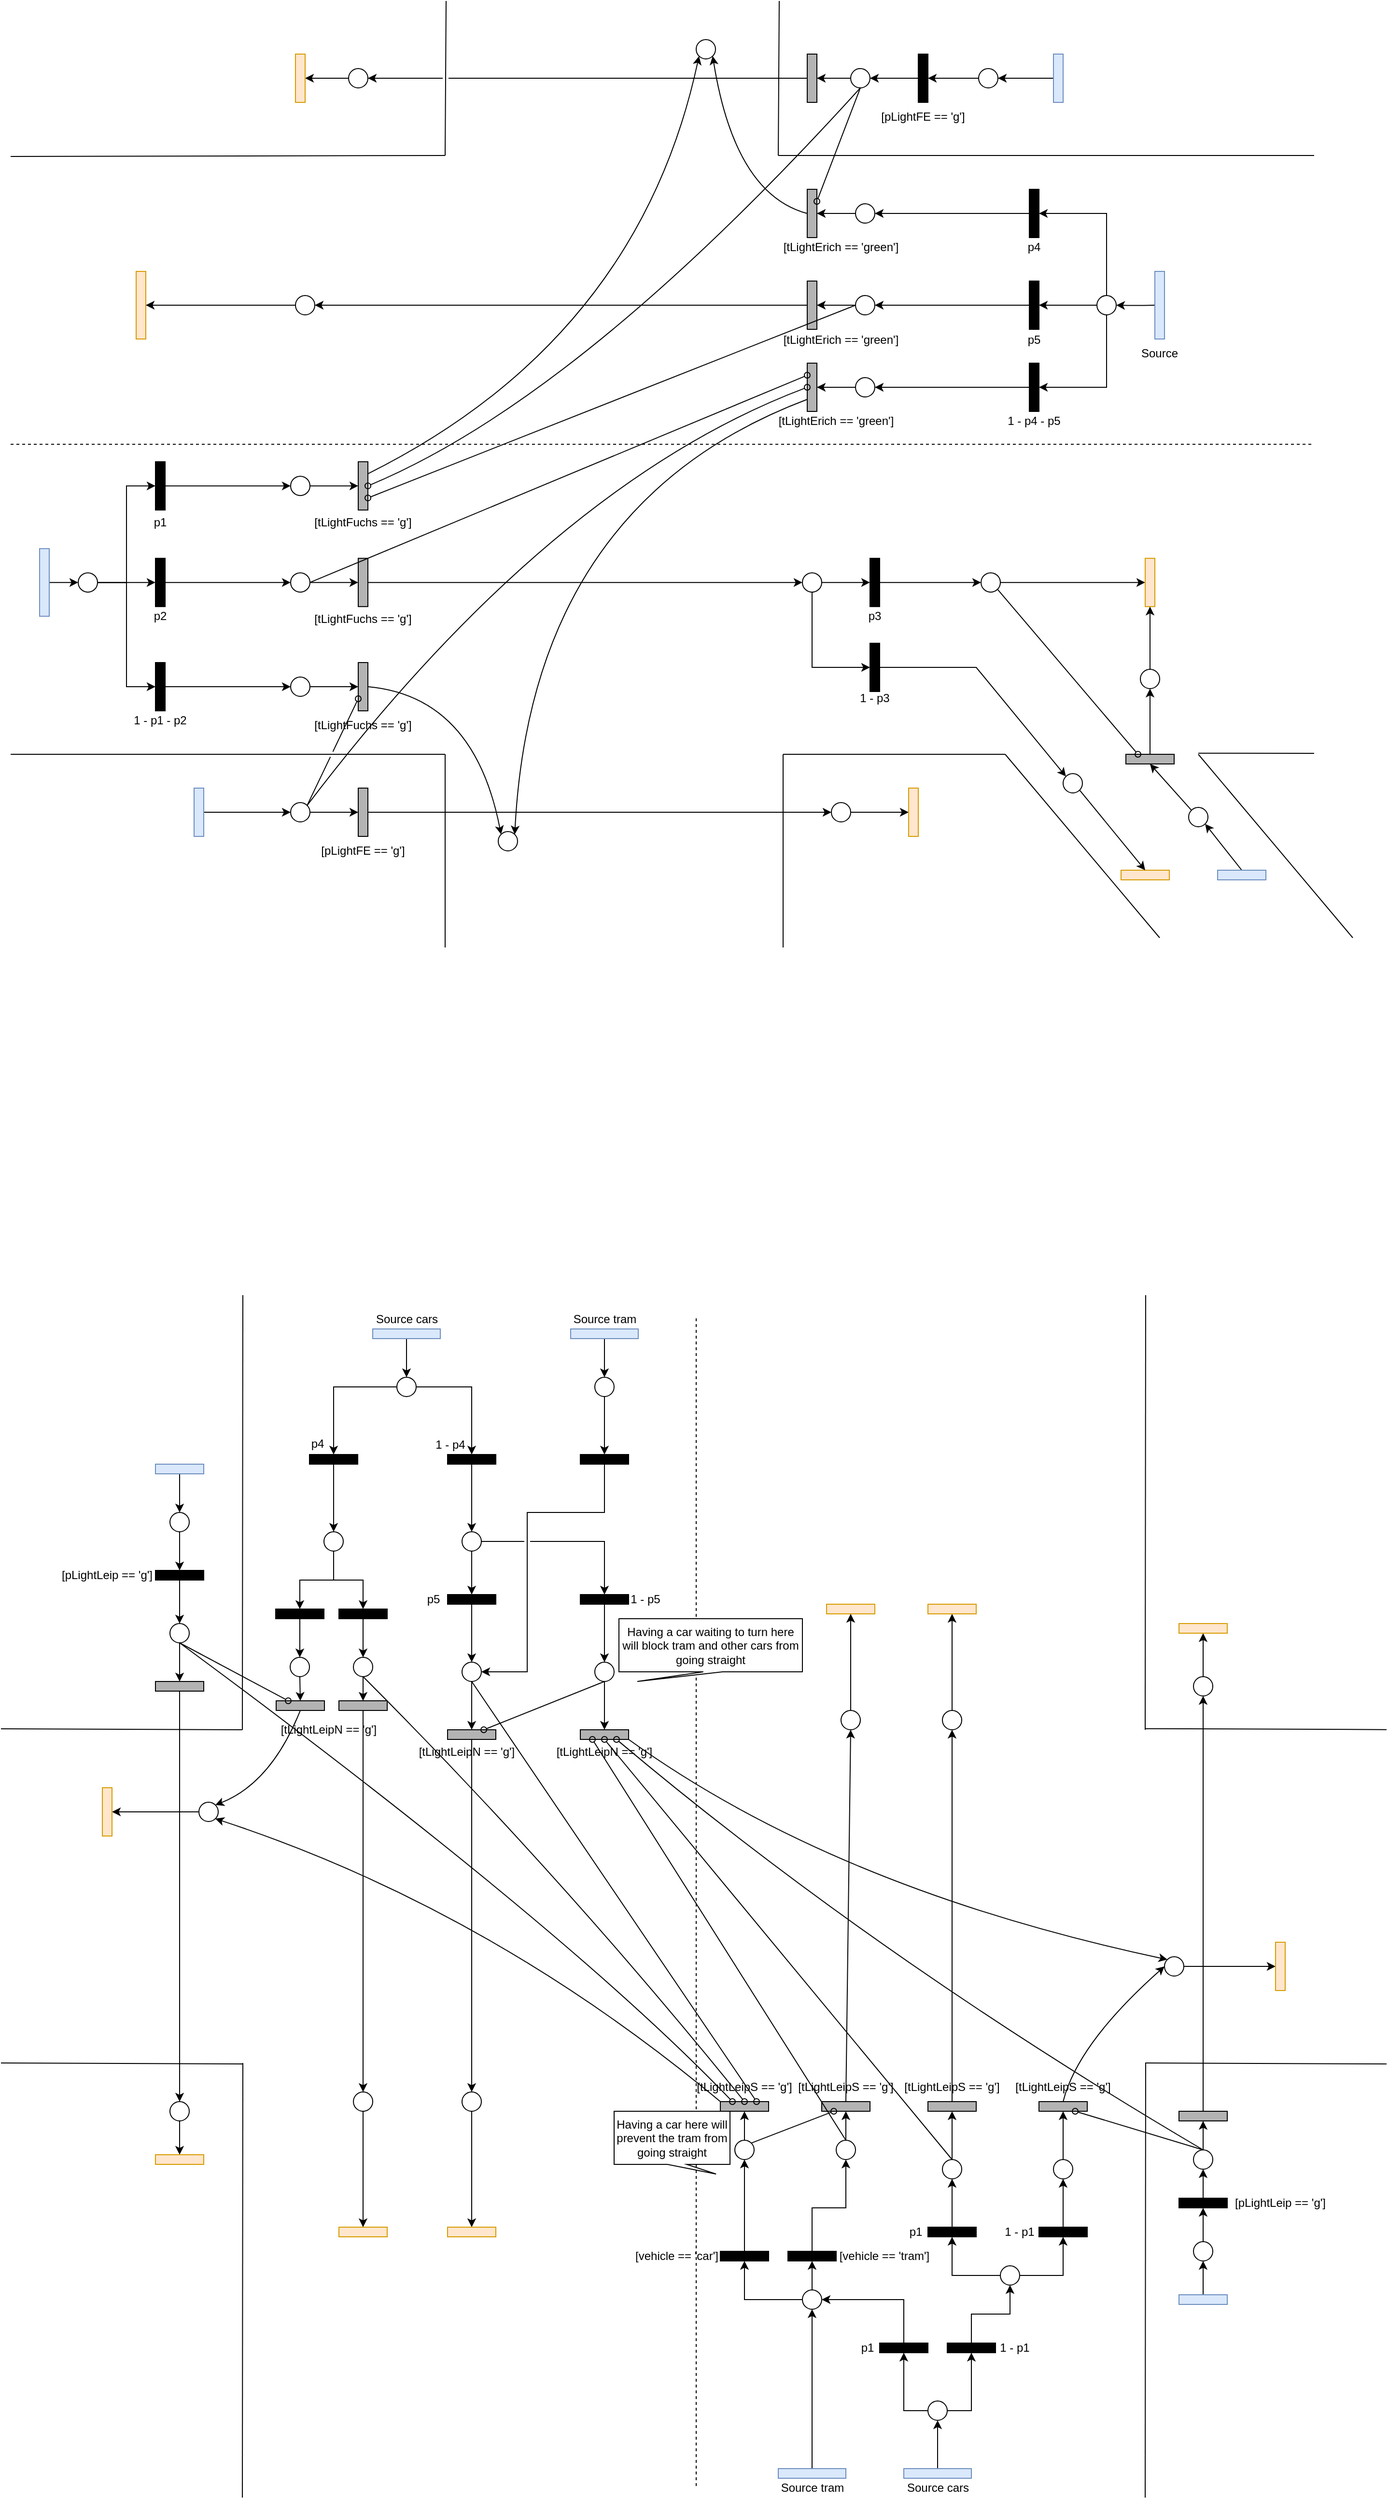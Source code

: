 <mxfile version="13.0.5" type="google" pages="2"><diagram id="opgxdFUsVeYWTSMW7y1j" name="Page-1"><mxGraphModel dx="2704" dy="2226" grid="1" gridSize="10" guides="1" tooltips="1" connect="1" arrows="1" fold="1" page="1" pageScale="1" pageWidth="850" pageHeight="1100" math="0" shadow="0"><root><mxCell id="0"/><mxCell id="1" parent="0"/><mxCell id="h14NyF2Q-xWneWa1K5FE-184" style="edgeStyle=orthogonalEdgeStyle;rounded=0;jumpStyle=gap;orthogonalLoop=1;jettySize=auto;html=1;exitX=0.5;exitY=0;exitDx=0;exitDy=0;entryX=0.5;entryY=1;entryDx=0;entryDy=0;endArrow=classic;endFill=1;" edge="1" parent="1" source="h14NyF2Q-xWneWa1K5FE-175" target="h14NyF2Q-xWneWa1K5FE-183"><mxGeometry relative="1" as="geometry"/></mxCell><mxCell id="h14NyF2Q-xWneWa1K5FE-175" value="" style="rounded=0;whiteSpace=wrap;html=1;rotation=0;fillColor=#B3B3B3;" vertex="1" parent="1"><mxGeometry x="395" y="-210" width="50" height="10" as="geometry"/></mxCell><mxCell id="h14NyF2Q-xWneWa1K5FE-28" style="edgeStyle=orthogonalEdgeStyle;rounded=0;orthogonalLoop=1;jettySize=auto;html=1;exitX=0.5;exitY=0;exitDx=0;exitDy=0;" edge="1" parent="1" source="h14NyF2Q-xWneWa1K5FE-1" target="h14NyF2Q-xWneWa1K5FE-3"><mxGeometry relative="1" as="geometry"/></mxCell><mxCell id="h14NyF2Q-xWneWa1K5FE-1" value="" style="rounded=0;whiteSpace=wrap;html=1;rotation=90;fillColor=#dae8fc;strokeColor=#6c8ebf;" vertex="1" parent="1"><mxGeometry x="-760" y="-392.92" width="70" height="10" as="geometry"/></mxCell><mxCell id="h14NyF2Q-xWneWa1K5FE-2" value="" style="rounded=0;whiteSpace=wrap;html=1;rotation=90;fillColor=#ffe6cc;strokeColor=#d79b00;" vertex="1" parent="1"><mxGeometry x="-660" y="-680" width="70" height="10" as="geometry"/></mxCell><mxCell id="h14NyF2Q-xWneWa1K5FE-17" style="edgeStyle=orthogonalEdgeStyle;rounded=0;orthogonalLoop=1;jettySize=auto;html=1;exitX=1;exitY=0.5;exitDx=0;exitDy=0;entryX=0.5;entryY=1;entryDx=0;entryDy=0;" edge="1" parent="1" source="h14NyF2Q-xWneWa1K5FE-3" target="h14NyF2Q-xWneWa1K5FE-4"><mxGeometry relative="1" as="geometry"/></mxCell><mxCell id="h14NyF2Q-xWneWa1K5FE-377" style="edgeStyle=orthogonalEdgeStyle;rounded=0;orthogonalLoop=1;jettySize=auto;html=1;exitX=1;exitY=0.5;exitDx=0;exitDy=0;entryX=0.5;entryY=1;entryDx=0;entryDy=0;" edge="1" parent="1" source="h14NyF2Q-xWneWa1K5FE-3" target="h14NyF2Q-xWneWa1K5FE-10"><mxGeometry relative="1" as="geometry"/></mxCell><mxCell id="h14NyF2Q-xWneWa1K5FE-378" style="edgeStyle=orthogonalEdgeStyle;rounded=0;orthogonalLoop=1;jettySize=auto;html=1;exitX=1;exitY=0.5;exitDx=0;exitDy=0;entryX=0.5;entryY=1;entryDx=0;entryDy=0;" edge="1" parent="1" source="h14NyF2Q-xWneWa1K5FE-3" target="h14NyF2Q-xWneWa1K5FE-23"><mxGeometry relative="1" as="geometry"/></mxCell><mxCell id="h14NyF2Q-xWneWa1K5FE-3" value="" style="ellipse;whiteSpace=wrap;html=1;aspect=fixed;" vertex="1" parent="1"><mxGeometry x="-690" y="-397.92" width="20" height="20" as="geometry"/></mxCell><mxCell id="h14NyF2Q-xWneWa1K5FE-18" style="edgeStyle=orthogonalEdgeStyle;rounded=0;orthogonalLoop=1;jettySize=auto;html=1;exitX=0.5;exitY=0;exitDx=0;exitDy=0;entryX=0;entryY=0.5;entryDx=0;entryDy=0;" edge="1" parent="1" source="h14NyF2Q-xWneWa1K5FE-4" target="h14NyF2Q-xWneWa1K5FE-13"><mxGeometry relative="1" as="geometry"/></mxCell><mxCell id="h14NyF2Q-xWneWa1K5FE-4" value="" style="rounded=0;whiteSpace=wrap;html=1;rotation=90;fillColor=#000000;" vertex="1" parent="1"><mxGeometry x="-630" y="-492.92" width="50" height="10" as="geometry"/></mxCell><mxCell id="h14NyF2Q-xWneWa1K5FE-103" style="edgeStyle=orthogonalEdgeStyle;rounded=0;jumpStyle=gap;orthogonalLoop=1;jettySize=auto;html=1;exitX=1;exitY=0.5;exitDx=0;exitDy=0;entryX=0.5;entryY=1;entryDx=0;entryDy=0;endArrow=classic;endFill=1;" edge="1" parent="1" source="h14NyF2Q-xWneWa1K5FE-8" target="h14NyF2Q-xWneWa1K5FE-47"><mxGeometry relative="1" as="geometry"/></mxCell><mxCell id="h14NyF2Q-xWneWa1K5FE-8" value="" style="ellipse;whiteSpace=wrap;html=1;aspect=fixed;" vertex="1" parent="1"><mxGeometry x="-470" y="-397.92" width="20" height="20" as="geometry"/></mxCell><mxCell id="h14NyF2Q-xWneWa1K5FE-108" style="edgeStyle=orthogonalEdgeStyle;rounded=0;jumpStyle=gap;orthogonalLoop=1;jettySize=auto;html=1;exitX=1;exitY=0.5;exitDx=0;exitDy=0;entryX=0.5;entryY=1;entryDx=0;entryDy=0;endArrow=classic;endFill=1;" edge="1" parent="1" source="h14NyF2Q-xWneWa1K5FE-9" target="h14NyF2Q-xWneWa1K5FE-104"><mxGeometry relative="1" as="geometry"/></mxCell><mxCell id="h14NyF2Q-xWneWa1K5FE-9" value="" style="ellipse;whiteSpace=wrap;html=1;aspect=fixed;" vertex="1" parent="1"><mxGeometry x="-470" y="-290" width="20" height="20" as="geometry"/></mxCell><mxCell id="h14NyF2Q-xWneWa1K5FE-27" style="edgeStyle=orthogonalEdgeStyle;rounded=0;orthogonalLoop=1;jettySize=auto;html=1;exitX=0.5;exitY=0;exitDx=0;exitDy=0;entryX=0;entryY=0.5;entryDx=0;entryDy=0;" edge="1" parent="1" source="h14NyF2Q-xWneWa1K5FE-10" target="h14NyF2Q-xWneWa1K5FE-8"><mxGeometry relative="1" as="geometry"/></mxCell><mxCell id="h14NyF2Q-xWneWa1K5FE-10" value="" style="rounded=0;whiteSpace=wrap;html=1;rotation=90;fillColor=#000000;" vertex="1" parent="1"><mxGeometry x="-630" y="-392.92" width="50" height="10" as="geometry"/></mxCell><mxCell id="h14NyF2Q-xWneWa1K5FE-55" style="edgeStyle=orthogonalEdgeStyle;curved=1;rounded=0;jumpStyle=gap;orthogonalLoop=1;jettySize=auto;html=1;exitX=1;exitY=0.5;exitDx=0;exitDy=0;entryX=0.5;entryY=1;entryDx=0;entryDy=0;" edge="1" parent="1" source="h14NyF2Q-xWneWa1K5FE-13" target="h14NyF2Q-xWneWa1K5FE-52"><mxGeometry relative="1" as="geometry"/></mxCell><mxCell id="h14NyF2Q-xWneWa1K5FE-13" value="" style="ellipse;whiteSpace=wrap;html=1;aspect=fixed;" vertex="1" parent="1"><mxGeometry x="-470" y="-497.92" width="20" height="20" as="geometry"/></mxCell><mxCell id="h14NyF2Q-xWneWa1K5FE-26" style="edgeStyle=orthogonalEdgeStyle;rounded=0;orthogonalLoop=1;jettySize=auto;html=1;exitX=0.5;exitY=0;exitDx=0;exitDy=0;entryX=0;entryY=0.5;entryDx=0;entryDy=0;" edge="1" parent="1" source="h14NyF2Q-xWneWa1K5FE-23" target="h14NyF2Q-xWneWa1K5FE-9"><mxGeometry relative="1" as="geometry"/></mxCell><mxCell id="h14NyF2Q-xWneWa1K5FE-23" value="" style="rounded=0;whiteSpace=wrap;html=1;rotation=90;fillColor=#000000;" vertex="1" parent="1"><mxGeometry x="-630" y="-285" width="50" height="10" as="geometry"/></mxCell><mxCell id="h14NyF2Q-xWneWa1K5FE-29" value="" style="endArrow=none;html=1;" edge="1" parent="1"><mxGeometry width="50" height="50" relative="1" as="geometry"><mxPoint x="-760" y="-829" as="sourcePoint"/><mxPoint x="-310" y="-830" as="targetPoint"/></mxGeometry></mxCell><mxCell id="h14NyF2Q-xWneWa1K5FE-30" value="" style="endArrow=none;html=1;dashed=1;" edge="1" parent="1"><mxGeometry width="50" height="50" relative="1" as="geometry"><mxPoint x="-760" y="-531" as="sourcePoint"/><mxPoint x="590" y="-531" as="targetPoint"/></mxGeometry></mxCell><mxCell id="h14NyF2Q-xWneWa1K5FE-31" value="" style="endArrow=none;html=1;" edge="1" parent="1"><mxGeometry width="50" height="50" relative="1" as="geometry"><mxPoint x="-760" y="-210" as="sourcePoint"/><mxPoint x="-310" y="-210" as="targetPoint"/></mxGeometry></mxCell><mxCell id="h14NyF2Q-xWneWa1K5FE-34" value="" style="edgeStyle=orthogonalEdgeStyle;rounded=0;jumpStyle=gap;orthogonalLoop=1;jettySize=auto;html=1;entryX=0.5;entryY=0;entryDx=0;entryDy=0;" edge="1" parent="1" source="h14NyF2Q-xWneWa1K5FE-32" target="h14NyF2Q-xWneWa1K5FE-2"><mxGeometry relative="1" as="geometry"><mxPoint x="-550" y="-625" as="targetPoint"/></mxGeometry></mxCell><mxCell id="h14NyF2Q-xWneWa1K5FE-32" value="" style="ellipse;whiteSpace=wrap;html=1;aspect=fixed;" vertex="1" parent="1"><mxGeometry x="-465" y="-685" width="20" height="20" as="geometry"/></mxCell><mxCell id="h14NyF2Q-xWneWa1K5FE-36" value="" style="endArrow=none;html=1;" edge="1" parent="1"><mxGeometry width="50" height="50" relative="1" as="geometry"><mxPoint x="-310" y="-830" as="sourcePoint"/><mxPoint x="-309" y="-990" as="targetPoint"/></mxGeometry></mxCell><mxCell id="h14NyF2Q-xWneWa1K5FE-136" style="edgeStyle=none;rounded=0;jumpStyle=gap;orthogonalLoop=1;jettySize=auto;html=1;exitX=1;exitY=0.5;exitDx=0;exitDy=0;entryX=0.5;entryY=1;entryDx=0;entryDy=0;endArrow=classic;endFill=1;" edge="1" parent="1" source="h14NyF2Q-xWneWa1K5FE-46" target="h14NyF2Q-xWneWa1K5FE-134"><mxGeometry relative="1" as="geometry"/></mxCell><mxCell id="h14NyF2Q-xWneWa1K5FE-137" style="edgeStyle=orthogonalEdgeStyle;rounded=0;jumpStyle=gap;orthogonalLoop=1;jettySize=auto;html=1;exitX=0.5;exitY=1;exitDx=0;exitDy=0;entryX=0.5;entryY=1;entryDx=0;entryDy=0;endArrow=classic;endFill=1;" edge="1" parent="1" source="h14NyF2Q-xWneWa1K5FE-46" target="h14NyF2Q-xWneWa1K5FE-135"><mxGeometry relative="1" as="geometry"/></mxCell><mxCell id="h14NyF2Q-xWneWa1K5FE-46" value="" style="ellipse;whiteSpace=wrap;html=1;aspect=fixed;" vertex="1" parent="1"><mxGeometry x="60" y="-397.92" width="20" height="20" as="geometry"/></mxCell><mxCell id="h14NyF2Q-xWneWa1K5FE-114" style="edgeStyle=orthogonalEdgeStyle;rounded=0;jumpStyle=gap;orthogonalLoop=1;jettySize=auto;html=1;exitX=0.5;exitY=0;exitDx=0;exitDy=0;entryX=0;entryY=0.5;entryDx=0;entryDy=0;endArrow=classic;endFill=1;" edge="1" parent="1" source="h14NyF2Q-xWneWa1K5FE-47" target="h14NyF2Q-xWneWa1K5FE-46"><mxGeometry relative="1" as="geometry"/></mxCell><mxCell id="h14NyF2Q-xWneWa1K5FE-47" value="" style="rounded=0;whiteSpace=wrap;html=1;rotation=90;fillColor=#B3B3B3;" vertex="1" parent="1"><mxGeometry x="-420" y="-392.92" width="50" height="10" as="geometry"/></mxCell><mxCell id="h14NyF2Q-xWneWa1K5FE-49" value="" style="curved=1;endArrow=classic;html=1;exitX=0.25;exitY=0;exitDx=0;exitDy=0;entryX=0;entryY=1;entryDx=0;entryDy=0;" edge="1" parent="1" source="h14NyF2Q-xWneWa1K5FE-52" target="h14NyF2Q-xWneWa1K5FE-133"><mxGeometry width="50" height="50" relative="1" as="geometry"><mxPoint x="-270" y="-460" as="sourcePoint"/><mxPoint x="-110" y="-810" as="targetPoint"/><Array as="points"><mxPoint x="-110" y="-640"/></Array></mxGeometry></mxCell><mxCell id="h14NyF2Q-xWneWa1K5FE-52" value="" style="rounded=0;whiteSpace=wrap;html=1;rotation=90;fillColor=#B3B3B3;" vertex="1" parent="1"><mxGeometry x="-420" y="-492.92" width="50" height="10" as="geometry"/></mxCell><mxCell id="h14NyF2Q-xWneWa1K5FE-59" style="edgeStyle=none;rounded=0;jumpStyle=gap;orthogonalLoop=1;jettySize=auto;html=1;exitX=0;exitY=0.5;exitDx=0;exitDy=0;endArrow=classic;endFill=1;" edge="1" parent="1" source="h14NyF2Q-xWneWa1K5FE-56" target="h14NyF2Q-xWneWa1K5FE-58"><mxGeometry relative="1" as="geometry"/></mxCell><mxCell id="h14NyF2Q-xWneWa1K5FE-56" value="" style="ellipse;whiteSpace=wrap;html=1;aspect=fixed;" vertex="1" parent="1"><mxGeometry x="115" y="-685" width="20" height="20" as="geometry"/></mxCell><mxCell id="h14NyF2Q-xWneWa1K5FE-60" style="edgeStyle=none;rounded=0;jumpStyle=gap;orthogonalLoop=1;jettySize=auto;html=1;exitX=0.5;exitY=1;exitDx=0;exitDy=0;entryX=1;entryY=0.5;entryDx=0;entryDy=0;endArrow=classic;endFill=1;" edge="1" parent="1" source="h14NyF2Q-xWneWa1K5FE-58" target="h14NyF2Q-xWneWa1K5FE-32"><mxGeometry relative="1" as="geometry"/></mxCell><mxCell id="h14NyF2Q-xWneWa1K5FE-58" value="" style="rounded=0;whiteSpace=wrap;html=1;rotation=90;fillColor=#B3B3B3;" vertex="1" parent="1"><mxGeometry x="45" y="-680" width="50" height="10" as="geometry"/></mxCell><mxCell id="h14NyF2Q-xWneWa1K5FE-76" style="edgeStyle=orthogonalEdgeStyle;rounded=0;jumpStyle=gap;orthogonalLoop=1;jettySize=auto;html=1;exitX=0.5;exitY=0;exitDx=0;exitDy=0;entryX=0.5;entryY=0;entryDx=0;entryDy=0;endArrow=classic;endFill=1;" edge="1" parent="1" source="h14NyF2Q-xWneWa1K5FE-61" target="h14NyF2Q-xWneWa1K5FE-71"><mxGeometry relative="1" as="geometry"/></mxCell><mxCell id="h14NyF2Q-xWneWa1K5FE-77" style="edgeStyle=orthogonalEdgeStyle;rounded=0;jumpStyle=gap;orthogonalLoop=1;jettySize=auto;html=1;exitX=0.5;exitY=1;exitDx=0;exitDy=0;entryX=0.5;entryY=0;entryDx=0;entryDy=0;endArrow=classic;endFill=1;" edge="1" parent="1" source="h14NyF2Q-xWneWa1K5FE-61" target="h14NyF2Q-xWneWa1K5FE-73"><mxGeometry relative="1" as="geometry"/></mxCell><mxCell id="h14NyF2Q-xWneWa1K5FE-78" style="edgeStyle=orthogonalEdgeStyle;rounded=0;jumpStyle=gap;orthogonalLoop=1;jettySize=auto;html=1;exitX=0;exitY=0.5;exitDx=0;exitDy=0;entryX=0.5;entryY=0;entryDx=0;entryDy=0;endArrow=classic;endFill=1;" edge="1" parent="1" source="h14NyF2Q-xWneWa1K5FE-61" target="h14NyF2Q-xWneWa1K5FE-72"><mxGeometry relative="1" as="geometry"/></mxCell><mxCell id="h14NyF2Q-xWneWa1K5FE-61" value="" style="ellipse;whiteSpace=wrap;html=1;aspect=fixed;" vertex="1" parent="1"><mxGeometry x="365" y="-685" width="20" height="20" as="geometry"/></mxCell><mxCell id="h14NyF2Q-xWneWa1K5FE-64" value="" style="curved=1;endArrow=oval;html=1;exitX=0;exitY=0.5;exitDx=0;exitDy=0;entryX=0.75;entryY=0;entryDx=0;entryDy=0;endFill=0;" edge="1" parent="1" source="h14NyF2Q-xWneWa1K5FE-56" target="h14NyF2Q-xWneWa1K5FE-52"><mxGeometry width="50" height="50" relative="1" as="geometry"><mxPoint x="-290" y="-420" as="sourcePoint"/><mxPoint x="-240" y="-470" as="targetPoint"/></mxGeometry></mxCell><mxCell id="h14NyF2Q-xWneWa1K5FE-66" value="" style="rounded=0;whiteSpace=wrap;html=1;rotation=90;fillColor=#B3B3B3;" vertex="1" parent="1"><mxGeometry x="45" y="-595" width="50" height="10" as="geometry"/></mxCell><mxCell id="h14NyF2Q-xWneWa1K5FE-68" value="" style="curved=1;endArrow=classic;html=1;exitX=0.75;exitY=1;exitDx=0;exitDy=0;entryX=1;entryY=0;entryDx=0;entryDy=0;" edge="1" parent="1" source="h14NyF2Q-xWneWa1K5FE-66" target="h14NyF2Q-xWneWa1K5FE-130"><mxGeometry width="50" height="50" relative="1" as="geometry"><mxPoint x="-290" y="-420" as="sourcePoint"/><mxPoint x="-240" y="-270" as="targetPoint"/><Array as="points"><mxPoint x="-220" y="-470"/></Array></mxGeometry></mxCell><mxCell id="h14NyF2Q-xWneWa1K5FE-69" value="" style="curved=1;endArrow=oval;html=1;exitX=1;exitY=0.5;exitDx=0;exitDy=0;entryX=0.25;entryY=1;entryDx=0;entryDy=0;endFill=0;" edge="1" parent="1" source="h14NyF2Q-xWneWa1K5FE-8" target="h14NyF2Q-xWneWa1K5FE-66"><mxGeometry width="50" height="50" relative="1" as="geometry"><mxPoint x="-290" y="-420" as="sourcePoint"/><mxPoint x="-240" y="-470" as="targetPoint"/></mxGeometry></mxCell><mxCell id="h14NyF2Q-xWneWa1K5FE-75" style="edgeStyle=orthogonalEdgeStyle;curved=1;rounded=0;jumpStyle=gap;orthogonalLoop=1;jettySize=auto;html=1;exitX=0.5;exitY=1;exitDx=0;exitDy=0;entryX=1;entryY=0.5;entryDx=0;entryDy=0;endArrow=classic;endFill=1;" edge="1" parent="1" target="h14NyF2Q-xWneWa1K5FE-61"><mxGeometry relative="1" as="geometry"><mxPoint x="425.0" y="-675.0" as="sourcePoint"/></mxGeometry></mxCell><mxCell id="h14NyF2Q-xWneWa1K5FE-70" value="" style="rounded=0;whiteSpace=wrap;html=1;rotation=90;fillColor=#dae8fc;strokeColor=#6c8ebf;" vertex="1" parent="1"><mxGeometry x="395" y="-680" width="70" height="10" as="geometry"/></mxCell><mxCell id="h14NyF2Q-xWneWa1K5FE-81" style="edgeStyle=orthogonalEdgeStyle;rounded=0;jumpStyle=gap;orthogonalLoop=1;jettySize=auto;html=1;exitX=0.5;exitY=1;exitDx=0;exitDy=0;entryX=1;entryY=0.5;entryDx=0;entryDy=0;endArrow=classic;endFill=1;" edge="1" parent="1" source="h14NyF2Q-xWneWa1K5FE-71" target="h14NyF2Q-xWneWa1K5FE-80"><mxGeometry relative="1" as="geometry"/></mxCell><mxCell id="h14NyF2Q-xWneWa1K5FE-71" value="" style="rounded=0;whiteSpace=wrap;html=1;rotation=90;fillColor=#000000;" vertex="1" parent="1"><mxGeometry x="275" y="-775" width="50" height="10" as="geometry"/></mxCell><mxCell id="h14NyF2Q-xWneWa1K5FE-86" style="edgeStyle=orthogonalEdgeStyle;rounded=0;jumpStyle=gap;orthogonalLoop=1;jettySize=auto;html=1;exitX=0.5;exitY=1;exitDx=0;exitDy=0;entryX=1;entryY=0.5;entryDx=0;entryDy=0;endArrow=classic;endFill=1;" edge="1" parent="1" source="h14NyF2Q-xWneWa1K5FE-72" target="h14NyF2Q-xWneWa1K5FE-56"><mxGeometry relative="1" as="geometry"/></mxCell><mxCell id="h14NyF2Q-xWneWa1K5FE-72" value="" style="rounded=0;whiteSpace=wrap;html=1;rotation=90;fillColor=#000000;" vertex="1" parent="1"><mxGeometry x="275" y="-680" width="50" height="10" as="geometry"/></mxCell><mxCell id="h14NyF2Q-xWneWa1K5FE-88" style="edgeStyle=orthogonalEdgeStyle;rounded=0;jumpStyle=gap;orthogonalLoop=1;jettySize=auto;html=1;exitX=0.5;exitY=1;exitDx=0;exitDy=0;entryX=1;entryY=0.5;entryDx=0;entryDy=0;endArrow=classic;endFill=1;" edge="1" parent="1" source="h14NyF2Q-xWneWa1K5FE-73" target="h14NyF2Q-xWneWa1K5FE-87"><mxGeometry relative="1" as="geometry"/></mxCell><mxCell id="h14NyF2Q-xWneWa1K5FE-73" value="" style="rounded=0;whiteSpace=wrap;html=1;rotation=90;fillColor=#000000;" vertex="1" parent="1"><mxGeometry x="275" y="-595" width="50" height="10" as="geometry"/></mxCell><mxCell id="h14NyF2Q-xWneWa1K5FE-84" style="edgeStyle=orthogonalEdgeStyle;rounded=0;jumpStyle=gap;orthogonalLoop=1;jettySize=auto;html=1;exitX=0;exitY=0.5;exitDx=0;exitDy=0;entryX=0.5;entryY=0;entryDx=0;entryDy=0;endArrow=classic;endFill=1;" edge="1" parent="1" source="h14NyF2Q-xWneWa1K5FE-80" target="h14NyF2Q-xWneWa1K5FE-83"><mxGeometry relative="1" as="geometry"/></mxCell><mxCell id="h14NyF2Q-xWneWa1K5FE-80" value="" style="ellipse;whiteSpace=wrap;html=1;aspect=fixed;" vertex="1" parent="1"><mxGeometry x="115" y="-780" width="20" height="20" as="geometry"/></mxCell><mxCell id="h14NyF2Q-xWneWa1K5FE-83" value="" style="rounded=0;whiteSpace=wrap;html=1;rotation=90;fillColor=#B3B3B3;" vertex="1" parent="1"><mxGeometry x="45" y="-775" width="50" height="10" as="geometry"/></mxCell><mxCell id="h14NyF2Q-xWneWa1K5FE-89" style="edgeStyle=orthogonalEdgeStyle;rounded=0;jumpStyle=gap;orthogonalLoop=1;jettySize=auto;html=1;exitX=0;exitY=0.5;exitDx=0;exitDy=0;entryX=0.5;entryY=0;entryDx=0;entryDy=0;endArrow=classic;endFill=1;" edge="1" parent="1" source="h14NyF2Q-xWneWa1K5FE-87" target="h14NyF2Q-xWneWa1K5FE-66"><mxGeometry relative="1" as="geometry"/></mxCell><mxCell id="h14NyF2Q-xWneWa1K5FE-87" value="" style="ellipse;whiteSpace=wrap;html=1;aspect=fixed;" vertex="1" parent="1"><mxGeometry x="115" y="-600" width="20" height="20" as="geometry"/></mxCell><mxCell id="h14NyF2Q-xWneWa1K5FE-90" value="[tLightErich == 'green']" style="text;html=1;strokeColor=none;fillColor=none;align=center;verticalAlign=middle;whiteSpace=wrap;rounded=0;" vertex="1" parent="1"><mxGeometry x="30" y="-565" width="130" height="20" as="geometry"/></mxCell><mxCell id="h14NyF2Q-xWneWa1K5FE-92" value="[tLightErich == 'green']" style="text;html=1;strokeColor=none;fillColor=none;align=center;verticalAlign=middle;whiteSpace=wrap;rounded=0;" vertex="1" parent="1"><mxGeometry x="35" y="-649" width="130" height="20" as="geometry"/></mxCell><mxCell id="h14NyF2Q-xWneWa1K5FE-93" value="[tLightErich == 'green']" style="text;html=1;strokeColor=none;fillColor=none;align=center;verticalAlign=middle;whiteSpace=wrap;rounded=0;" vertex="1" parent="1"><mxGeometry x="35" y="-745" width="130" height="20" as="geometry"/></mxCell><mxCell id="h14NyF2Q-xWneWa1K5FE-94" value="p4" style="text;html=1;strokeColor=none;fillColor=none;align=center;verticalAlign=middle;whiteSpace=wrap;rounded=0;" vertex="1" parent="1"><mxGeometry x="285" y="-745" width="30" height="20" as="geometry"/></mxCell><mxCell id="h14NyF2Q-xWneWa1K5FE-97" value="p5" style="text;html=1;strokeColor=none;fillColor=none;align=center;verticalAlign=middle;whiteSpace=wrap;rounded=0;" vertex="1" parent="1"><mxGeometry x="285" y="-649" width="30" height="20" as="geometry"/></mxCell><mxCell id="h14NyF2Q-xWneWa1K5FE-98" value="1 - p4 - p5" style="text;html=1;strokeColor=none;fillColor=none;align=center;verticalAlign=middle;whiteSpace=wrap;rounded=0;" vertex="1" parent="1"><mxGeometry x="265" y="-565" width="70" height="20" as="geometry"/></mxCell><mxCell id="h14NyF2Q-xWneWa1K5FE-99" value="Source" style="text;html=1;strokeColor=none;fillColor=none;align=center;verticalAlign=middle;whiteSpace=wrap;rounded=0;" vertex="1" parent="1"><mxGeometry x="405" y="-635" width="50" height="20" as="geometry"/></mxCell><mxCell id="h14NyF2Q-xWneWa1K5FE-101" value="[tLightFuchs == 'g']" style="text;html=1;strokeColor=none;fillColor=none;align=center;verticalAlign=middle;whiteSpace=wrap;rounded=0;" vertex="1" parent="1"><mxGeometry x="-450" y="-460" width="110" height="20" as="geometry"/></mxCell><mxCell id="h14NyF2Q-xWneWa1K5FE-104" value="" style="rounded=0;whiteSpace=wrap;html=1;rotation=90;fillColor=#B3B3B3;" vertex="1" parent="1"><mxGeometry x="-420" y="-285" width="50" height="10" as="geometry"/></mxCell><mxCell id="h14NyF2Q-xWneWa1K5FE-106" value="[tLightFuchs == 'g']" style="text;html=1;strokeColor=none;fillColor=none;align=center;verticalAlign=middle;whiteSpace=wrap;rounded=0;" vertex="1" parent="1"><mxGeometry x="-450" y="-360" width="110" height="20" as="geometry"/></mxCell><mxCell id="h14NyF2Q-xWneWa1K5FE-107" value="[tLightFuchs == 'g']" style="text;html=1;strokeColor=none;fillColor=none;align=center;verticalAlign=middle;whiteSpace=wrap;rounded=0;" vertex="1" parent="1"><mxGeometry x="-450" y="-250" width="110" height="20" as="geometry"/></mxCell><mxCell id="h14NyF2Q-xWneWa1K5FE-109" value="p2" style="text;html=1;strokeColor=none;fillColor=none;align=center;verticalAlign=middle;whiteSpace=wrap;rounded=0;" vertex="1" parent="1"><mxGeometry x="-620" y="-363" width="30" height="20" as="geometry"/></mxCell><mxCell id="h14NyF2Q-xWneWa1K5FE-112" value="p1" style="text;html=1;strokeColor=none;fillColor=none;align=center;verticalAlign=middle;whiteSpace=wrap;rounded=0;" vertex="1" parent="1"><mxGeometry x="-620" y="-460" width="30" height="20" as="geometry"/></mxCell><mxCell id="h14NyF2Q-xWneWa1K5FE-113" value="1 - p1 - p2" style="text;html=1;strokeColor=none;fillColor=none;align=center;verticalAlign=middle;whiteSpace=wrap;rounded=0;" vertex="1" parent="1"><mxGeometry x="-640" y="-255" width="70" height="20" as="geometry"/></mxCell><mxCell id="h14NyF2Q-xWneWa1K5FE-117" value="" style="curved=1;endArrow=classic;html=1;exitX=0.5;exitY=1;exitDx=0;exitDy=0;entryX=1;entryY=1;entryDx=0;entryDy=0;" edge="1" parent="1" source="h14NyF2Q-xWneWa1K5FE-83" target="h14NyF2Q-xWneWa1K5FE-133"><mxGeometry width="50" height="50" relative="1" as="geometry"><mxPoint x="-210" y="-510" as="sourcePoint"/><mxPoint x="-80" y="-810" as="targetPoint"/><Array as="points"><mxPoint x="-10" y="-790"/></Array></mxGeometry></mxCell><mxCell id="h14NyF2Q-xWneWa1K5FE-120" style="edgeStyle=orthogonalEdgeStyle;curved=1;rounded=0;jumpStyle=gap;orthogonalLoop=1;jettySize=auto;html=1;exitX=1;exitY=0.5;exitDx=0;exitDy=0;entryX=0.5;entryY=1;entryDx=0;entryDy=0;endArrow=classic;endFill=1;" edge="1" parent="1" source="h14NyF2Q-xWneWa1K5FE-118" target="h14NyF2Q-xWneWa1K5FE-119"><mxGeometry relative="1" as="geometry"/></mxCell><mxCell id="h14NyF2Q-xWneWa1K5FE-121" style="rounded=0;jumpStyle=gap;orthogonalLoop=1;jettySize=auto;html=1;exitX=1;exitY=0;exitDx=0;exitDy=0;entryX=0.75;entryY=1;entryDx=0;entryDy=0;endArrow=oval;endFill=0;" edge="1" parent="1" source="h14NyF2Q-xWneWa1K5FE-118" target="h14NyF2Q-xWneWa1K5FE-104"><mxGeometry relative="1" as="geometry"/></mxCell><mxCell id="h14NyF2Q-xWneWa1K5FE-118" value="" style="ellipse;whiteSpace=wrap;html=1;aspect=fixed;" vertex="1" parent="1"><mxGeometry x="-470" y="-160" width="20" height="20" as="geometry"/></mxCell><mxCell id="h14NyF2Q-xWneWa1K5FE-125" style="edgeStyle=none;rounded=0;jumpStyle=gap;orthogonalLoop=1;jettySize=auto;html=1;exitX=0.5;exitY=0;exitDx=0;exitDy=0;entryX=0;entryY=0.5;entryDx=0;entryDy=0;endArrow=classic;endFill=1;" edge="1" parent="1" source="h14NyF2Q-xWneWa1K5FE-119" target="h14NyF2Q-xWneWa1K5FE-124"><mxGeometry relative="1" as="geometry"/></mxCell><mxCell id="h14NyF2Q-xWneWa1K5FE-119" value="" style="rounded=0;whiteSpace=wrap;html=1;rotation=90;fillColor=#B3B3B3;" vertex="1" parent="1"><mxGeometry x="-420" y="-155" width="50" height="10" as="geometry"/></mxCell><mxCell id="h14NyF2Q-xWneWa1K5FE-123" style="edgeStyle=none;rounded=0;jumpStyle=gap;orthogonalLoop=1;jettySize=auto;html=1;exitX=0.5;exitY=0;exitDx=0;exitDy=0;entryX=0;entryY=0.5;entryDx=0;entryDy=0;endArrow=classic;endFill=1;" edge="1" parent="1" source="h14NyF2Q-xWneWa1K5FE-122" target="h14NyF2Q-xWneWa1K5FE-118"><mxGeometry relative="1" as="geometry"/></mxCell><mxCell id="h14NyF2Q-xWneWa1K5FE-122" value="" style="rounded=0;whiteSpace=wrap;html=1;rotation=90;fillColor=#dae8fc;strokeColor=#6c8ebf;" vertex="1" parent="1"><mxGeometry x="-590" y="-155" width="50" height="10" as="geometry"/></mxCell><mxCell id="h14NyF2Q-xWneWa1K5FE-129" style="edgeStyle=none;rounded=0;jumpStyle=gap;orthogonalLoop=1;jettySize=auto;html=1;exitX=1;exitY=0.5;exitDx=0;exitDy=0;entryX=0.5;entryY=1;entryDx=0;entryDy=0;endArrow=classic;endFill=1;" edge="1" parent="1" source="h14NyF2Q-xWneWa1K5FE-124" target="h14NyF2Q-xWneWa1K5FE-128"><mxGeometry relative="1" as="geometry"/></mxCell><mxCell id="h14NyF2Q-xWneWa1K5FE-124" value="" style="ellipse;whiteSpace=wrap;html=1;aspect=fixed;" vertex="1" parent="1"><mxGeometry x="90" y="-160" width="20" height="20" as="geometry"/></mxCell><mxCell id="h14NyF2Q-xWneWa1K5FE-126" value="[pLightFE == 'g']" style="text;html=1;strokeColor=none;fillColor=none;align=center;verticalAlign=middle;whiteSpace=wrap;rounded=0;" vertex="1" parent="1"><mxGeometry x="-450" y="-120" width="110" height="20" as="geometry"/></mxCell><mxCell id="h14NyF2Q-xWneWa1K5FE-127" value="" style="endArrow=none;html=1;" edge="1" parent="1"><mxGeometry width="50" height="50" relative="1" as="geometry"><mxPoint x="-310" y="-10" as="sourcePoint"/><mxPoint x="-310" y="-210" as="targetPoint"/></mxGeometry></mxCell><mxCell id="h14NyF2Q-xWneWa1K5FE-128" value="" style="rounded=0;whiteSpace=wrap;html=1;rotation=90;fillColor=#ffe6cc;strokeColor=#d79b00;" vertex="1" parent="1"><mxGeometry x="150" y="-155" width="50" height="10" as="geometry"/></mxCell><mxCell id="h14NyF2Q-xWneWa1K5FE-130" value="" style="ellipse;whiteSpace=wrap;html=1;aspect=fixed;" vertex="1" parent="1"><mxGeometry x="-255" y="-130" width="20" height="20" as="geometry"/></mxCell><mxCell id="h14NyF2Q-xWneWa1K5FE-132" value="" style="curved=1;endArrow=classic;html=1;exitX=0.5;exitY=0;exitDx=0;exitDy=0;entryX=0;entryY=0;entryDx=0;entryDy=0;" edge="1" parent="1" source="h14NyF2Q-xWneWa1K5FE-104" target="h14NyF2Q-xWneWa1K5FE-130"><mxGeometry width="50" height="50" relative="1" as="geometry"><mxPoint x="-300" y="-260" as="sourcePoint"/><mxPoint x="-250" y="-310" as="targetPoint"/><Array as="points"><mxPoint x="-280" y="-270"/></Array></mxGeometry></mxCell><mxCell id="h14NyF2Q-xWneWa1K5FE-133" value="" style="ellipse;whiteSpace=wrap;html=1;aspect=fixed;" vertex="1" parent="1"><mxGeometry x="-50" y="-950" width="20" height="20" as="geometry"/></mxCell><mxCell id="h14NyF2Q-xWneWa1K5FE-153" style="edgeStyle=none;rounded=0;jumpStyle=gap;orthogonalLoop=1;jettySize=auto;html=1;exitX=0.5;exitY=0;exitDx=0;exitDy=0;entryX=0;entryY=0.5;entryDx=0;entryDy=0;endArrow=classic;endFill=1;" edge="1" parent="1" source="h14NyF2Q-xWneWa1K5FE-134" target="h14NyF2Q-xWneWa1K5FE-146"><mxGeometry relative="1" as="geometry"/></mxCell><mxCell id="h14NyF2Q-xWneWa1K5FE-134" value="" style="rounded=0;whiteSpace=wrap;html=1;rotation=90;fillColor=#000000;" vertex="1" parent="1"><mxGeometry x="110" y="-392.92" width="50" height="10" as="geometry"/></mxCell><mxCell id="h14NyF2Q-xWneWa1K5FE-385" style="rounded=0;orthogonalLoop=1;jettySize=auto;html=1;exitX=0.5;exitY=0;exitDx=0;exitDy=0;entryX=0;entryY=0;entryDx=0;entryDy=0;" edge="1" parent="1" source="h14NyF2Q-xWneWa1K5FE-135" target="h14NyF2Q-xWneWa1K5FE-387"><mxGeometry relative="1" as="geometry"><mxPoint x="330" y="-190" as="targetPoint"/><Array as="points"><mxPoint x="240" y="-300"/></Array></mxGeometry></mxCell><mxCell id="h14NyF2Q-xWneWa1K5FE-135" value="" style="rounded=0;whiteSpace=wrap;html=1;rotation=90;fillColor=#000000;" vertex="1" parent="1"><mxGeometry x="110" y="-305" width="50" height="10" as="geometry"/></mxCell><mxCell id="h14NyF2Q-xWneWa1K5FE-138" value="p3" style="text;html=1;strokeColor=none;fillColor=none;align=center;verticalAlign=middle;whiteSpace=wrap;rounded=0;" vertex="1" parent="1"><mxGeometry x="120" y="-363" width="30" height="20" as="geometry"/></mxCell><mxCell id="h14NyF2Q-xWneWa1K5FE-139" value="1 - p3" style="text;html=1;strokeColor=none;fillColor=none;align=center;verticalAlign=middle;whiteSpace=wrap;rounded=0;" vertex="1" parent="1"><mxGeometry x="115" y="-278" width="40" height="20" as="geometry"/></mxCell><mxCell id="h14NyF2Q-xWneWa1K5FE-141" value="" style="endArrow=none;html=1;" edge="1" parent="1"><mxGeometry width="50" height="50" relative="1" as="geometry"><mxPoint x="40" y="-10" as="sourcePoint"/><mxPoint x="40" y="-210" as="targetPoint"/></mxGeometry></mxCell><mxCell id="h14NyF2Q-xWneWa1K5FE-142" value="" style="endArrow=none;html=1;" edge="1" parent="1"><mxGeometry width="50" height="50" relative="1" as="geometry"><mxPoint x="270" y="-210" as="sourcePoint"/><mxPoint x="40" y="-210" as="targetPoint"/></mxGeometry></mxCell><mxCell id="h14NyF2Q-xWneWa1K5FE-143" value="" style="endArrow=none;html=1;" edge="1" parent="1"><mxGeometry width="50" height="50" relative="1" as="geometry"><mxPoint x="430" y="-20" as="sourcePoint"/><mxPoint x="270" y="-210" as="targetPoint"/></mxGeometry></mxCell><mxCell id="h14NyF2Q-xWneWa1K5FE-144" value="" style="endArrow=none;html=1;" edge="1" parent="1"><mxGeometry width="50" height="50" relative="1" as="geometry"><mxPoint x="630" y="-20" as="sourcePoint"/><mxPoint x="470" y="-210" as="targetPoint"/></mxGeometry></mxCell><mxCell id="h14NyF2Q-xWneWa1K5FE-178" style="edgeStyle=none;rounded=0;jumpStyle=gap;orthogonalLoop=1;jettySize=auto;html=1;entryX=0.25;entryY=0;entryDx=0;entryDy=0;endArrow=oval;endFill=0;exitX=1;exitY=1;exitDx=0;exitDy=0;" edge="1" parent="1" source="h14NyF2Q-xWneWa1K5FE-146" target="h14NyF2Q-xWneWa1K5FE-175"><mxGeometry relative="1" as="geometry"><mxPoint x="240" y="-290" as="sourcePoint"/></mxGeometry></mxCell><mxCell id="h14NyF2Q-xWneWa1K5FE-156" style="edgeStyle=none;rounded=0;jumpStyle=gap;orthogonalLoop=1;jettySize=auto;html=1;exitX=1;exitY=0.5;exitDx=0;exitDy=0;entryX=0.5;entryY=1;entryDx=0;entryDy=0;endArrow=classic;endFill=1;" edge="1" parent="1" source="h14NyF2Q-xWneWa1K5FE-146" target="h14NyF2Q-xWneWa1K5FE-154"><mxGeometry relative="1" as="geometry"/></mxCell><mxCell id="h14NyF2Q-xWneWa1K5FE-146" value="" style="ellipse;whiteSpace=wrap;html=1;aspect=fixed;" vertex="1" parent="1"><mxGeometry x="245" y="-397.92" width="20" height="20" as="geometry"/></mxCell><mxCell id="h14NyF2Q-xWneWa1K5FE-154" value="" style="rounded=0;whiteSpace=wrap;html=1;rotation=90;fillColor=#ffe6cc;strokeColor=#d79b00;" vertex="1" parent="1"><mxGeometry x="395" y="-392.92" width="50" height="10" as="geometry"/></mxCell><mxCell id="h14NyF2Q-xWneWa1K5FE-158" value="" style="curved=1;endArrow=oval;html=1;exitX=1;exitY=0;exitDx=0;exitDy=0;entryX=0.5;entryY=1;entryDx=0;entryDy=0;endFill=0;" edge="1" parent="1" source="h14NyF2Q-xWneWa1K5FE-118" target="h14NyF2Q-xWneWa1K5FE-66"><mxGeometry width="50" height="50" relative="1" as="geometry"><mxPoint x="-90" y="-310" as="sourcePoint"/><mxPoint x="-40" y="-360" as="targetPoint"/><Array as="points"><mxPoint x="-200" y="-490"/></Array></mxGeometry></mxCell><mxCell id="h14NyF2Q-xWneWa1K5FE-159" style="edgeStyle=orthogonalEdgeStyle;curved=1;rounded=0;jumpStyle=gap;orthogonalLoop=1;jettySize=auto;html=1;exitX=0;exitY=0.5;exitDx=0;exitDy=0;entryX=0.5;entryY=0;entryDx=0;entryDy=0;endArrow=classic;endFill=1;" edge="1" parent="1" source="h14NyF2Q-xWneWa1K5FE-160" target="h14NyF2Q-xWneWa1K5FE-161"><mxGeometry relative="1" as="geometry"/></mxCell><mxCell id="h14NyF2Q-xWneWa1K5FE-186" style="rounded=0;jumpStyle=gap;orthogonalLoop=1;jettySize=auto;html=1;exitX=0.5;exitY=1;exitDx=0;exitDy=0;entryX=0.25;entryY=0;entryDx=0;entryDy=0;endArrow=oval;endFill=0;" edge="1" parent="1" source="h14NyF2Q-xWneWa1K5FE-379" target="h14NyF2Q-xWneWa1K5FE-83"><mxGeometry relative="1" as="geometry"/></mxCell><mxCell id="h14NyF2Q-xWneWa1K5FE-160" value="" style="ellipse;whiteSpace=wrap;html=1;aspect=fixed;" vertex="1" parent="1"><mxGeometry x="242.5" y="-920" width="20" height="20" as="geometry"/></mxCell><mxCell id="h14NyF2Q-xWneWa1K5FE-168" style="edgeStyle=none;rounded=0;jumpStyle=gap;orthogonalLoop=1;jettySize=auto;html=1;exitX=0.5;exitY=1;exitDx=0;exitDy=0;entryX=1;entryY=0.5;entryDx=0;entryDy=0;endArrow=classic;endFill=1;" edge="1" parent="1" source="h14NyF2Q-xWneWa1K5FE-381" target="h14NyF2Q-xWneWa1K5FE-166"><mxGeometry relative="1" as="geometry"/></mxCell><mxCell id="h14NyF2Q-xWneWa1K5FE-161" value="" style="rounded=0;whiteSpace=wrap;html=1;rotation=90;fillColor=#000000;" vertex="1" parent="1"><mxGeometry x="160" y="-915" width="50" height="10" as="geometry"/></mxCell><mxCell id="h14NyF2Q-xWneWa1K5FE-162" style="edgeStyle=none;rounded=0;jumpStyle=gap;orthogonalLoop=1;jettySize=auto;html=1;exitX=0.5;exitY=0;exitDx=0;exitDy=0;endArrow=classic;endFill=1;entryX=1;entryY=0.5;entryDx=0;entryDy=0;" edge="1" parent="1" source="h14NyF2Q-xWneWa1K5FE-163" target="h14NyF2Q-xWneWa1K5FE-160"><mxGeometry relative="1" as="geometry"><mxPoint x="317.5" y="-910" as="targetPoint"/></mxGeometry></mxCell><mxCell id="h14NyF2Q-xWneWa1K5FE-163" value="" style="rounded=0;whiteSpace=wrap;html=1;rotation=90;fillColor=#dae8fc;strokeColor=#6c8ebf;" vertex="1" parent="1"><mxGeometry x="300" y="-915" width="50" height="10" as="geometry"/></mxCell><mxCell id="h14NyF2Q-xWneWa1K5FE-164" value="[pLightFE == 'g']" style="text;html=1;strokeColor=none;fillColor=none;align=center;verticalAlign=middle;whiteSpace=wrap;rounded=0;" vertex="1" parent="1"><mxGeometry x="135" y="-880" width="100" height="20" as="geometry"/></mxCell><mxCell id="h14NyF2Q-xWneWa1K5FE-169" style="edgeStyle=none;rounded=0;jumpStyle=gap;orthogonalLoop=1;jettySize=auto;html=1;exitX=0;exitY=0.5;exitDx=0;exitDy=0;entryX=0.5;entryY=0;entryDx=0;entryDy=0;endArrow=classic;endFill=1;" edge="1" parent="1" source="h14NyF2Q-xWneWa1K5FE-166" target="h14NyF2Q-xWneWa1K5FE-167"><mxGeometry relative="1" as="geometry"/></mxCell><mxCell id="h14NyF2Q-xWneWa1K5FE-166" value="" style="ellipse;whiteSpace=wrap;html=1;aspect=fixed;" vertex="1" parent="1"><mxGeometry x="-410" y="-920" width="20" height="20" as="geometry"/></mxCell><mxCell id="h14NyF2Q-xWneWa1K5FE-167" value="" style="rounded=0;whiteSpace=wrap;html=1;rotation=90;fillColor=#ffe6cc;strokeColor=#d79b00;" vertex="1" parent="1"><mxGeometry x="-485" y="-915" width="50" height="10" as="geometry"/></mxCell><mxCell id="h14NyF2Q-xWneWa1K5FE-171" value="" style="curved=1;endArrow=oval;html=1;exitX=0.5;exitY=1;exitDx=0;exitDy=0;entryX=0.5;entryY=0;entryDx=0;entryDy=0;endFill=0;" edge="1" parent="1" source="h14NyF2Q-xWneWa1K5FE-379" target="h14NyF2Q-xWneWa1K5FE-52"><mxGeometry width="50" height="50" relative="1" as="geometry"><mxPoint x="-150" y="-520" as="sourcePoint"/><mxPoint x="-100" y="-570" as="targetPoint"/><Array as="points"><mxPoint x="-170" y="-580"/></Array></mxGeometry></mxCell><mxCell id="h14NyF2Q-xWneWa1K5FE-173" value="" style="endArrow=none;html=1;" edge="1" parent="1"><mxGeometry width="50" height="50" relative="1" as="geometry"><mxPoint x="35" y="-830" as="sourcePoint"/><mxPoint x="36" y="-990" as="targetPoint"/></mxGeometry></mxCell><mxCell id="h14NyF2Q-xWneWa1K5FE-174" value="" style="endArrow=none;html=1;" edge="1" parent="1"><mxGeometry width="50" height="50" relative="1" as="geometry"><mxPoint x="590" y="-830" as="sourcePoint"/><mxPoint x="35" y="-830" as="targetPoint"/></mxGeometry></mxCell><mxCell id="h14NyF2Q-xWneWa1K5FE-180" style="edgeStyle=none;rounded=0;jumpStyle=gap;orthogonalLoop=1;jettySize=auto;html=1;exitX=0;exitY=0;exitDx=0;exitDy=0;entryX=0.5;entryY=1;entryDx=0;entryDy=0;endArrow=classic;endFill=1;" edge="1" parent="1" source="h14NyF2Q-xWneWa1K5FE-179" target="h14NyF2Q-xWneWa1K5FE-175"><mxGeometry relative="1" as="geometry"/></mxCell><mxCell id="h14NyF2Q-xWneWa1K5FE-179" value="" style="ellipse;whiteSpace=wrap;html=1;aspect=fixed;" vertex="1" parent="1"><mxGeometry x="460" y="-155" width="20" height="20" as="geometry"/></mxCell><mxCell id="h14NyF2Q-xWneWa1K5FE-185" style="edgeStyle=orthogonalEdgeStyle;rounded=0;jumpStyle=gap;orthogonalLoop=1;jettySize=auto;html=1;exitX=0.5;exitY=0;exitDx=0;exitDy=0;entryX=1;entryY=0.5;entryDx=0;entryDy=0;endArrow=classic;endFill=1;" edge="1" parent="1" source="h14NyF2Q-xWneWa1K5FE-183" target="h14NyF2Q-xWneWa1K5FE-154"><mxGeometry relative="1" as="geometry"/></mxCell><mxCell id="h14NyF2Q-xWneWa1K5FE-183" value="" style="ellipse;whiteSpace=wrap;html=1;aspect=fixed;" vertex="1" parent="1"><mxGeometry x="410" y="-298" width="20" height="20" as="geometry"/></mxCell><mxCell id="h14NyF2Q-xWneWa1K5FE-187" value="" style="endArrow=none;html=1;" edge="1" parent="1"><mxGeometry width="50" height="50" relative="1" as="geometry"><mxPoint x="590" y="-211" as="sourcePoint"/><mxPoint x="470" y="-211.18" as="targetPoint"/></mxGeometry></mxCell><mxCell id="h14NyF2Q-xWneWa1K5FE-337" style="edgeStyle=orthogonalEdgeStyle;rounded=0;jumpStyle=gap;orthogonalLoop=1;jettySize=auto;html=1;exitX=0.5;exitY=0;exitDx=0;exitDy=0;entryX=0.5;entryY=0;entryDx=0;entryDy=0;endArrow=classic;endFill=1;" edge="1" parent="1" source="h14NyF2Q-xWneWa1K5FE-321" target="h14NyF2Q-xWneWa1K5FE-326"><mxGeometry relative="1" as="geometry"/></mxCell><mxCell id="h14NyF2Q-xWneWa1K5FE-321" value="" style="rounded=0;whiteSpace=wrap;html=1;rotation=-180;fillColor=#dae8fc;strokeColor=#6c8ebf;" vertex="1" parent="1"><mxGeometry x="-385" y="385.0" width="70" height="10" as="geometry"/></mxCell><mxCell id="h14NyF2Q-xWneWa1K5FE-328" style="edgeStyle=none;rounded=0;jumpStyle=gap;orthogonalLoop=1;jettySize=auto;html=1;exitX=0.5;exitY=0;exitDx=0;exitDy=0;entryX=0.5;entryY=0;entryDx=0;entryDy=0;endArrow=classic;endFill=1;" edge="1" parent="1" source="h14NyF2Q-xWneWa1K5FE-323" target="h14NyF2Q-xWneWa1K5FE-327"><mxGeometry relative="1" as="geometry"/></mxCell><mxCell id="h14NyF2Q-xWneWa1K5FE-323" value="" style="rounded=0;whiteSpace=wrap;html=1;rotation=-180;fillColor=#dae8fc;strokeColor=#6c8ebf;" vertex="1" parent="1"><mxGeometry x="-180" y="385.0" width="70" height="10" as="geometry"/></mxCell><mxCell id="h14NyF2Q-xWneWa1K5FE-324" value="Source tram" style="text;html=1;strokeColor=none;fillColor=none;align=center;verticalAlign=middle;whiteSpace=wrap;rounded=0;" vertex="1" parent="1"><mxGeometry x="-182.5" y="365" width="75" height="20" as="geometry"/></mxCell><mxCell id="h14NyF2Q-xWneWa1K5FE-325" value="Source cars" style="text;html=1;strokeColor=none;fillColor=none;align=center;verticalAlign=middle;whiteSpace=wrap;rounded=0;" vertex="1" parent="1"><mxGeometry x="-387.5" y="365" width="75" height="20" as="geometry"/></mxCell><mxCell id="h14NyF2Q-xWneWa1K5FE-333" style="edgeStyle=orthogonalEdgeStyle;rounded=0;jumpStyle=gap;orthogonalLoop=1;jettySize=auto;html=1;exitX=1;exitY=0.5;exitDx=0;exitDy=0;entryX=0.5;entryY=1;entryDx=0;entryDy=0;endArrow=classic;endFill=1;" edge="1" parent="1" source="h14NyF2Q-xWneWa1K5FE-326" target="h14NyF2Q-xWneWa1K5FE-330"><mxGeometry relative="1" as="geometry"/></mxCell><mxCell id="h14NyF2Q-xWneWa1K5FE-334" style="edgeStyle=orthogonalEdgeStyle;rounded=0;jumpStyle=gap;orthogonalLoop=1;jettySize=auto;html=1;exitX=0;exitY=0.5;exitDx=0;exitDy=0;entryX=0.5;entryY=1;entryDx=0;entryDy=0;endArrow=classic;endFill=1;" edge="1" parent="1" source="h14NyF2Q-xWneWa1K5FE-326" target="h14NyF2Q-xWneWa1K5FE-329"><mxGeometry relative="1" as="geometry"/></mxCell><mxCell id="h14NyF2Q-xWneWa1K5FE-326" value="" style="ellipse;whiteSpace=wrap;html=1;aspect=fixed;" vertex="1" parent="1"><mxGeometry x="-360" y="435" width="20" height="20" as="geometry"/></mxCell><mxCell id="h14NyF2Q-xWneWa1K5FE-342" style="edgeStyle=orthogonalEdgeStyle;rounded=0;jumpStyle=gap;orthogonalLoop=1;jettySize=auto;html=1;exitX=0.5;exitY=1;exitDx=0;exitDy=0;entryX=0.5;entryY=1;entryDx=0;entryDy=0;endArrow=classic;endFill=1;" edge="1" parent="1" source="h14NyF2Q-xWneWa1K5FE-327" target="h14NyF2Q-xWneWa1K5FE-341"><mxGeometry relative="1" as="geometry"/></mxCell><mxCell id="h14NyF2Q-xWneWa1K5FE-327" value="" style="ellipse;whiteSpace=wrap;html=1;aspect=fixed;" vertex="1" parent="1"><mxGeometry x="-155" y="435" width="20" height="20" as="geometry"/></mxCell><mxCell id="h14NyF2Q-xWneWa1K5FE-347" style="edgeStyle=orthogonalEdgeStyle;rounded=0;jumpStyle=gap;orthogonalLoop=1;jettySize=auto;html=1;exitX=0.5;exitY=0;exitDx=0;exitDy=0;entryX=0.5;entryY=0;entryDx=0;entryDy=0;endArrow=classic;endFill=1;" edge="1" parent="1" source="h14NyF2Q-xWneWa1K5FE-329" target="h14NyF2Q-xWneWa1K5FE-346"><mxGeometry relative="1" as="geometry"/></mxCell><mxCell id="h14NyF2Q-xWneWa1K5FE-329" value="" style="rounded=0;whiteSpace=wrap;html=1;rotation=-180;fillColor=#000000;" vertex="1" parent="1"><mxGeometry x="-450.5" y="515" width="50" height="10" as="geometry"/></mxCell><mxCell id="h14NyF2Q-xWneWa1K5FE-354" style="edgeStyle=orthogonalEdgeStyle;rounded=0;jumpStyle=gap;orthogonalLoop=1;jettySize=auto;html=1;exitX=0.5;exitY=0;exitDx=0;exitDy=0;entryX=0.5;entryY=0;entryDx=0;entryDy=0;endArrow=classic;endFill=1;" edge="1" parent="1" source="h14NyF2Q-xWneWa1K5FE-330" target="h14NyF2Q-xWneWa1K5FE-353"><mxGeometry relative="1" as="geometry"/></mxCell><mxCell id="h14NyF2Q-xWneWa1K5FE-330" value="" style="rounded=0;whiteSpace=wrap;html=1;rotation=-180;fillColor=#000000;" vertex="1" parent="1"><mxGeometry x="-307.5" y="515" width="50" height="10" as="geometry"/></mxCell><mxCell id="h14NyF2Q-xWneWa1K5FE-331" value="p4" style="text;html=1;strokeColor=none;fillColor=none;align=center;verticalAlign=middle;whiteSpace=wrap;rounded=0;" vertex="1" parent="1"><mxGeometry x="-457.5" y="494" width="30" height="20" as="geometry"/></mxCell><mxCell id="h14NyF2Q-xWneWa1K5FE-332" value="1 - p4" style="text;html=1;strokeColor=none;fillColor=none;align=center;verticalAlign=middle;whiteSpace=wrap;rounded=0;" vertex="1" parent="1"><mxGeometry x="-322.5" y="495" width="35" height="20" as="geometry"/></mxCell><mxCell id="h14NyF2Q-xWneWa1K5FE-359" style="edgeStyle=orthogonalEdgeStyle;rounded=0;jumpStyle=gap;orthogonalLoop=1;jettySize=auto;html=1;exitX=0.5;exitY=0;exitDx=0;exitDy=0;endArrow=classic;endFill=1;entryX=1;entryY=0.5;entryDx=0;entryDy=0;" edge="1" parent="1" source="h14NyF2Q-xWneWa1K5FE-341" target="h14NyF2Q-xWneWa1K5FE-360"><mxGeometry relative="1" as="geometry"><mxPoint x="-212.5" y="775" as="targetPoint"/><Array as="points"><mxPoint x="-145" y="575"/><mxPoint x="-225" y="575"/><mxPoint x="-225" y="740"/></Array></mxGeometry></mxCell><mxCell id="h14NyF2Q-xWneWa1K5FE-341" value="" style="rounded=0;whiteSpace=wrap;html=1;rotation=-180;fillColor=#000000;" vertex="1" parent="1"><mxGeometry x="-170" y="515" width="50" height="10" as="geometry"/></mxCell><mxCell id="h14NyF2Q-xWneWa1K5FE-361" style="edgeStyle=orthogonalEdgeStyle;rounded=0;jumpStyle=gap;orthogonalLoop=1;jettySize=auto;html=1;exitX=0.5;exitY=0;exitDx=0;exitDy=0;entryX=0.5;entryY=0;entryDx=0;entryDy=0;endArrow=classic;endFill=1;" edge="1" parent="1" source="h14NyF2Q-xWneWa1K5FE-345" target="h14NyF2Q-xWneWa1K5FE-360"><mxGeometry relative="1" as="geometry"/></mxCell><mxCell id="h14NyF2Q-xWneWa1K5FE-345" value="" style="rounded=0;whiteSpace=wrap;html=1;rotation=-180;fillColor=#000000;" vertex="1" parent="1"><mxGeometry x="-307.5" y="660" width="50" height="10" as="geometry"/></mxCell><mxCell id="h14NyF2Q-xWneWa1K5FE-370" style="edgeStyle=orthogonalEdgeStyle;rounded=0;orthogonalLoop=1;jettySize=auto;html=1;exitX=0.5;exitY=1;exitDx=0;exitDy=0;entryX=0.5;entryY=1;entryDx=0;entryDy=0;" edge="1" parent="1" source="h14NyF2Q-xWneWa1K5FE-346" target="h14NyF2Q-xWneWa1K5FE-565"><mxGeometry relative="1" as="geometry"/></mxCell><mxCell id="h14NyF2Q-xWneWa1K5FE-569" style="edgeStyle=orthogonalEdgeStyle;rounded=0;orthogonalLoop=1;jettySize=auto;html=1;exitX=0.5;exitY=1;exitDx=0;exitDy=0;entryX=0.5;entryY=1;entryDx=0;entryDy=0;endArrow=classic;endFill=1;" edge="1" parent="1" source="h14NyF2Q-xWneWa1K5FE-346" target="h14NyF2Q-xWneWa1K5FE-567"><mxGeometry relative="1" as="geometry"/></mxCell><mxCell id="h14NyF2Q-xWneWa1K5FE-346" value="" style="ellipse;whiteSpace=wrap;html=1;aspect=fixed;" vertex="1" parent="1"><mxGeometry x="-435.5" y="595" width="20" height="20" as="geometry"/></mxCell><mxCell id="h14NyF2Q-xWneWa1K5FE-367" style="edgeStyle=orthogonalEdgeStyle;rounded=0;orthogonalLoop=1;jettySize=auto;html=1;exitX=0.5;exitY=0;exitDx=0;exitDy=0;entryX=0.5;entryY=0;entryDx=0;entryDy=0;" edge="1" parent="1" source="h14NyF2Q-xWneWa1K5FE-348" target="h14NyF2Q-xWneWa1K5FE-362"><mxGeometry relative="1" as="geometry"/></mxCell><mxCell id="h14NyF2Q-xWneWa1K5FE-348" value="" style="rounded=0;whiteSpace=wrap;html=1;rotation=-180;fillColor=#000000;" vertex="1" parent="1"><mxGeometry x="-170" y="660" width="50" height="10" as="geometry"/></mxCell><mxCell id="h14NyF2Q-xWneWa1K5FE-351" value="p5" style="text;html=1;strokeColor=none;fillColor=none;align=center;verticalAlign=middle;whiteSpace=wrap;rounded=0;" vertex="1" parent="1"><mxGeometry x="-337.5" y="655" width="30" height="20" as="geometry"/></mxCell><mxCell id="h14NyF2Q-xWneWa1K5FE-352" value="1 - p5" style="text;html=1;strokeColor=none;fillColor=none;align=center;verticalAlign=middle;whiteSpace=wrap;rounded=0;" vertex="1" parent="1"><mxGeometry x="-120" y="655" width="35" height="20" as="geometry"/></mxCell><mxCell id="h14NyF2Q-xWneWa1K5FE-357" style="edgeStyle=orthogonalEdgeStyle;rounded=0;jumpStyle=gap;orthogonalLoop=1;jettySize=auto;html=1;exitX=1;exitY=0.5;exitDx=0;exitDy=0;entryX=0.5;entryY=1;entryDx=0;entryDy=0;endArrow=classic;endFill=1;" edge="1" parent="1" source="h14NyF2Q-xWneWa1K5FE-353" target="h14NyF2Q-xWneWa1K5FE-348"><mxGeometry relative="1" as="geometry"/></mxCell><mxCell id="h14NyF2Q-xWneWa1K5FE-358" style="edgeStyle=orthogonalEdgeStyle;rounded=0;jumpStyle=gap;orthogonalLoop=1;jettySize=auto;html=1;exitX=0.5;exitY=1;exitDx=0;exitDy=0;entryX=0.5;entryY=1;entryDx=0;entryDy=0;endArrow=classic;endFill=1;" edge="1" parent="1" source="h14NyF2Q-xWneWa1K5FE-353" target="h14NyF2Q-xWneWa1K5FE-345"><mxGeometry relative="1" as="geometry"/></mxCell><mxCell id="h14NyF2Q-xWneWa1K5FE-353" value="" style="ellipse;whiteSpace=wrap;html=1;aspect=fixed;" vertex="1" parent="1"><mxGeometry x="-292.5" y="595" width="20" height="20" as="geometry"/></mxCell><mxCell id="h14NyF2Q-xWneWa1K5FE-366" style="edgeStyle=orthogonalEdgeStyle;rounded=0;orthogonalLoop=1;jettySize=auto;html=1;exitX=0.5;exitY=1;exitDx=0;exitDy=0;entryX=0.5;entryY=1;entryDx=0;entryDy=0;" edge="1" parent="1" source="h14NyF2Q-xWneWa1K5FE-360" target="h14NyF2Q-xWneWa1K5FE-364"><mxGeometry relative="1" as="geometry"/></mxCell><mxCell id="h14NyF2Q-xWneWa1K5FE-360" value="" style="ellipse;whiteSpace=wrap;html=1;aspect=fixed;" vertex="1" parent="1"><mxGeometry x="-292.5" y="730" width="20" height="20" as="geometry"/></mxCell><mxCell id="h14NyF2Q-xWneWa1K5FE-369" style="edgeStyle=orthogonalEdgeStyle;rounded=0;orthogonalLoop=1;jettySize=auto;html=1;exitX=0.5;exitY=1;exitDx=0;exitDy=0;entryX=0.5;entryY=1;entryDx=0;entryDy=0;" edge="1" parent="1" source="h14NyF2Q-xWneWa1K5FE-362" target="h14NyF2Q-xWneWa1K5FE-368"><mxGeometry relative="1" as="geometry"/></mxCell><mxCell id="h14NyF2Q-xWneWa1K5FE-362" value="" style="ellipse;whiteSpace=wrap;html=1;aspect=fixed;" vertex="1" parent="1"><mxGeometry x="-155" y="730" width="20" height="20" as="geometry"/></mxCell><mxCell id="h14NyF2Q-xWneWa1K5FE-363" value="" style="rounded=0;whiteSpace=wrap;html=1;rotation=-180;fillColor=#B3B3B3;" vertex="1" parent="1"><mxGeometry x="-485" y="770" width="50" height="10" as="geometry"/></mxCell><mxCell id="h14NyF2Q-xWneWa1K5FE-408" style="edgeStyle=none;rounded=0;orthogonalLoop=1;jettySize=auto;html=1;exitX=0.5;exitY=0;exitDx=0;exitDy=0;entryX=0.5;entryY=0;entryDx=0;entryDy=0;" edge="1" parent="1" source="h14NyF2Q-xWneWa1K5FE-364" target="h14NyF2Q-xWneWa1K5FE-406"><mxGeometry relative="1" as="geometry"/></mxCell><mxCell id="h14NyF2Q-xWneWa1K5FE-364" value="" style="rounded=0;whiteSpace=wrap;html=1;rotation=-180;fillColor=#B3B3B3;" vertex="1" parent="1"><mxGeometry x="-307.5" y="800" width="50" height="10" as="geometry"/></mxCell><mxCell id="h14NyF2Q-xWneWa1K5FE-368" value="" style="rounded=0;whiteSpace=wrap;html=1;rotation=-180;fillColor=#B3B3B3;" vertex="1" parent="1"><mxGeometry x="-170" y="800" width="50" height="10" as="geometry"/></mxCell><mxCell id="h14NyF2Q-xWneWa1K5FE-371" value="[tLightLeipN == 'g']" style="text;html=1;strokeColor=none;fillColor=none;align=center;verticalAlign=middle;whiteSpace=wrap;rounded=0;" vertex="1" parent="1"><mxGeometry x="-485" y="790" width="109" height="20" as="geometry"/></mxCell><mxCell id="h14NyF2Q-xWneWa1K5FE-372" value="[tLightLeipN == 'g']" style="text;html=1;strokeColor=none;fillColor=none;align=center;verticalAlign=middle;whiteSpace=wrap;rounded=0;" vertex="1" parent="1"><mxGeometry x="-345" y="813" width="115" height="20" as="geometry"/></mxCell><mxCell id="h14NyF2Q-xWneWa1K5FE-373" value="[tLightLeipN == 'g']" style="text;html=1;strokeColor=none;fillColor=none;align=center;verticalAlign=middle;whiteSpace=wrap;rounded=0;" vertex="1" parent="1"><mxGeometry x="-205" y="813" width="120" height="20" as="geometry"/></mxCell><mxCell id="h14NyF2Q-xWneWa1K5FE-551" style="edgeStyle=none;rounded=0;orthogonalLoop=1;jettySize=auto;html=1;exitX=0;exitY=0.5;exitDx=0;exitDy=0;entryX=0.5;entryY=0;entryDx=0;entryDy=0;endArrow=classic;endFill=1;" edge="1" parent="1" source="h14NyF2Q-xWneWa1K5FE-374" target="h14NyF2Q-xWneWa1K5FE-550"><mxGeometry relative="1" as="geometry"/></mxCell><mxCell id="h14NyF2Q-xWneWa1K5FE-374" value="" style="ellipse;whiteSpace=wrap;html=1;aspect=fixed;" vertex="1" parent="1"><mxGeometry x="-565" y="875" width="20" height="20" as="geometry"/></mxCell><mxCell id="h14NyF2Q-xWneWa1K5FE-376" value="" style="curved=1;endArrow=classic;html=1;exitX=0.5;exitY=0;exitDx=0;exitDy=0;entryX=1;entryY=0;entryDx=0;entryDy=0;" edge="1" parent="1" source="h14NyF2Q-xWneWa1K5FE-363" target="h14NyF2Q-xWneWa1K5FE-374"><mxGeometry width="50" height="50" relative="1" as="geometry"><mxPoint x="-207.5" y="1035" as="sourcePoint"/><mxPoint x="-157.5" y="985" as="targetPoint"/><Array as="points"><mxPoint x="-490" y="855"/></Array></mxGeometry></mxCell><mxCell id="h14NyF2Q-xWneWa1K5FE-379" value="" style="ellipse;whiteSpace=wrap;html=1;aspect=fixed;" vertex="1" parent="1"><mxGeometry x="110" y="-920" width="20" height="20" as="geometry"/></mxCell><mxCell id="h14NyF2Q-xWneWa1K5FE-380" style="edgeStyle=none;rounded=0;jumpStyle=gap;orthogonalLoop=1;jettySize=auto;html=1;exitX=0.5;exitY=1;exitDx=0;exitDy=0;entryX=1;entryY=0.5;entryDx=0;entryDy=0;endArrow=classic;endFill=1;" edge="1" parent="1" source="h14NyF2Q-xWneWa1K5FE-161" target="h14NyF2Q-xWneWa1K5FE-379"><mxGeometry relative="1" as="geometry"><mxPoint x="215" y="-910" as="sourcePoint"/><mxPoint x="-375" y="-910" as="targetPoint"/></mxGeometry></mxCell><mxCell id="h14NyF2Q-xWneWa1K5FE-381" value="" style="rounded=0;whiteSpace=wrap;html=1;rotation=90;fillColor=#B3B3B3;" vertex="1" parent="1"><mxGeometry x="45" y="-915" width="50" height="10" as="geometry"/></mxCell><mxCell id="h14NyF2Q-xWneWa1K5FE-382" style="edgeStyle=none;rounded=0;jumpStyle=gap;orthogonalLoop=1;jettySize=auto;html=1;exitX=0;exitY=0.5;exitDx=0;exitDy=0;entryX=0.5;entryY=0;entryDx=0;entryDy=0;endArrow=classic;endFill=1;" edge="1" parent="1" source="h14NyF2Q-xWneWa1K5FE-379" target="h14NyF2Q-xWneWa1K5FE-381"><mxGeometry relative="1" as="geometry"><mxPoint x="95" y="-910" as="sourcePoint"/><mxPoint x="-390" y="-910" as="targetPoint"/></mxGeometry></mxCell><mxCell id="h14NyF2Q-xWneWa1K5FE-386" value="" style="rounded=0;whiteSpace=wrap;html=1;rotation=-180;fillColor=#ffe6cc;strokeColor=#d79b00;" vertex="1" parent="1"><mxGeometry x="390" y="-90" width="50" height="10" as="geometry"/></mxCell><mxCell id="h14NyF2Q-xWneWa1K5FE-389" style="edgeStyle=none;rounded=0;orthogonalLoop=1;jettySize=auto;html=1;exitX=1;exitY=1;exitDx=0;exitDy=0;entryX=0.5;entryY=1;entryDx=0;entryDy=0;" edge="1" parent="1" source="h14NyF2Q-xWneWa1K5FE-387" target="h14NyF2Q-xWneWa1K5FE-386"><mxGeometry relative="1" as="geometry"/></mxCell><mxCell id="h14NyF2Q-xWneWa1K5FE-387" value="" style="ellipse;whiteSpace=wrap;html=1;aspect=fixed;" vertex="1" parent="1"><mxGeometry x="330" y="-190" width="20" height="20" as="geometry"/></mxCell><mxCell id="h14NyF2Q-xWneWa1K5FE-391" style="edgeStyle=none;rounded=0;orthogonalLoop=1;jettySize=auto;html=1;exitX=0.5;exitY=1;exitDx=0;exitDy=0;entryX=1;entryY=1;entryDx=0;entryDy=0;" edge="1" parent="1" source="h14NyF2Q-xWneWa1K5FE-390" target="h14NyF2Q-xWneWa1K5FE-179"><mxGeometry relative="1" as="geometry"/></mxCell><mxCell id="h14NyF2Q-xWneWa1K5FE-390" value="" style="rounded=0;whiteSpace=wrap;html=1;rotation=-180;fillColor=#dae8fc;strokeColor=#6c8ebf;" vertex="1" parent="1"><mxGeometry x="490" y="-90" width="50" height="10" as="geometry"/></mxCell><mxCell id="h14NyF2Q-xWneWa1K5FE-403" value="" style="endArrow=none;html=1;" edge="1" parent="1"><mxGeometry width="50" height="50" relative="1" as="geometry"><mxPoint x="-770" y="799" as="sourcePoint"/><mxPoint x="-520" y="800" as="targetPoint"/></mxGeometry></mxCell><mxCell id="h14NyF2Q-xWneWa1K5FE-404" value="" style="endArrow=none;html=1;" edge="1" parent="1"><mxGeometry width="50" height="50" relative="1" as="geometry"><mxPoint x="-519.5" y="350" as="sourcePoint"/><mxPoint x="-520" y="800" as="targetPoint"/></mxGeometry></mxCell><mxCell id="h14NyF2Q-xWneWa1K5FE-405" value="" style="endArrow=none;html=1;dashed=1;" edge="1" parent="1"><mxGeometry width="50" height="50" relative="1" as="geometry"><mxPoint x="-50" y="374" as="sourcePoint"/><mxPoint x="-50" y="1585" as="targetPoint"/></mxGeometry></mxCell><mxCell id="h14NyF2Q-xWneWa1K5FE-553" style="edgeStyle=none;rounded=0;orthogonalLoop=1;jettySize=auto;html=1;exitX=0.5;exitY=1;exitDx=0;exitDy=0;entryX=0.5;entryY=1;entryDx=0;entryDy=0;endArrow=classic;endFill=1;" edge="1" parent="1" source="h14NyF2Q-xWneWa1K5FE-406" target="h14NyF2Q-xWneWa1K5FE-407"><mxGeometry relative="1" as="geometry"/></mxCell><mxCell id="h14NyF2Q-xWneWa1K5FE-406" value="" style="ellipse;whiteSpace=wrap;html=1;aspect=fixed;" vertex="1" parent="1"><mxGeometry x="-292.5" y="1175" width="20" height="20" as="geometry"/></mxCell><mxCell id="h14NyF2Q-xWneWa1K5FE-407" value="" style="rounded=0;whiteSpace=wrap;html=1;rotation=-180;fillColor=#ffe6cc;strokeColor=#d79b00;" vertex="1" parent="1"><mxGeometry x="-307.5" y="1315" width="50" height="10" as="geometry"/></mxCell><mxCell id="h14NyF2Q-xWneWa1K5FE-453" style="edgeStyle=orthogonalEdgeStyle;rounded=0;orthogonalLoop=1;jettySize=auto;html=1;exitX=0.5;exitY=1;exitDx=0;exitDy=0;entryX=0.5;entryY=1;entryDx=0;entryDy=0;" edge="1" parent="1" source="h14NyF2Q-xWneWa1K5FE-414" target="h14NyF2Q-xWneWa1K5FE-419"><mxGeometry relative="1" as="geometry"/></mxCell><mxCell id="h14NyF2Q-xWneWa1K5FE-414" value="" style="rounded=0;whiteSpace=wrap;html=1;rotation=-180;fillColor=#dae8fc;strokeColor=#6c8ebf;" vertex="1" parent="1"><mxGeometry x="35" y="1565" width="70" height="10" as="geometry"/></mxCell><mxCell id="h14NyF2Q-xWneWa1K5FE-426" style="edgeStyle=none;rounded=0;orthogonalLoop=1;jettySize=auto;html=1;exitX=0.5;exitY=1;exitDx=0;exitDy=0;entryX=0.5;entryY=1;entryDx=0;entryDy=0;" edge="1" parent="1" source="h14NyF2Q-xWneWa1K5FE-415" target="h14NyF2Q-xWneWa1K5FE-425"><mxGeometry relative="1" as="geometry"/></mxCell><mxCell id="h14NyF2Q-xWneWa1K5FE-415" value="" style="rounded=0;whiteSpace=wrap;html=1;rotation=-180;fillColor=#dae8fc;strokeColor=#6c8ebf;" vertex="1" parent="1"><mxGeometry x="165" y="1565" width="70" height="10" as="geometry"/></mxCell><mxCell id="h14NyF2Q-xWneWa1K5FE-416" value="Source tram" style="text;html=1;strokeColor=none;fillColor=none;align=center;verticalAlign=middle;whiteSpace=wrap;rounded=0;" vertex="1" parent="1"><mxGeometry x="32.5" y="1575" width="75" height="20" as="geometry"/></mxCell><mxCell id="h14NyF2Q-xWneWa1K5FE-417" value="Source cars" style="text;html=1;strokeColor=none;fillColor=none;align=center;verticalAlign=middle;whiteSpace=wrap;rounded=0;" vertex="1" parent="1"><mxGeometry x="162.5" y="1575" width="75" height="20" as="geometry"/></mxCell><mxCell id="h14NyF2Q-xWneWa1K5FE-466" style="edgeStyle=orthogonalEdgeStyle;rounded=0;orthogonalLoop=1;jettySize=auto;html=1;exitX=0;exitY=0.5;exitDx=0;exitDy=0;entryX=0.5;entryY=0;entryDx=0;entryDy=0;endArrow=classic;endFill=1;" edge="1" parent="1" source="h14NyF2Q-xWneWa1K5FE-419" target="h14NyF2Q-xWneWa1K5FE-465"><mxGeometry relative="1" as="geometry"/></mxCell><mxCell id="h14NyF2Q-xWneWa1K5FE-478" style="edgeStyle=orthogonalEdgeStyle;rounded=0;orthogonalLoop=1;jettySize=auto;html=1;exitX=0.5;exitY=0;exitDx=0;exitDy=0;entryX=0.5;entryY=0;entryDx=0;entryDy=0;endArrow=classic;endFill=1;" edge="1" parent="1" source="h14NyF2Q-xWneWa1K5FE-419" target="h14NyF2Q-xWneWa1K5FE-473"><mxGeometry relative="1" as="geometry"/></mxCell><mxCell id="h14NyF2Q-xWneWa1K5FE-419" value="" style="ellipse;whiteSpace=wrap;html=1;aspect=fixed;" vertex="1" parent="1"><mxGeometry x="60" y="1380" width="20" height="20" as="geometry"/></mxCell><mxCell id="h14NyF2Q-xWneWa1K5FE-429" style="edgeStyle=orthogonalEdgeStyle;rounded=0;orthogonalLoop=1;jettySize=auto;html=1;exitX=0;exitY=0.5;exitDx=0;exitDy=0;entryX=0.5;entryY=0;entryDx=0;entryDy=0;" edge="1" parent="1" source="h14NyF2Q-xWneWa1K5FE-425" target="h14NyF2Q-xWneWa1K5FE-427"><mxGeometry relative="1" as="geometry"/></mxCell><mxCell id="h14NyF2Q-xWneWa1K5FE-430" style="edgeStyle=orthogonalEdgeStyle;rounded=0;orthogonalLoop=1;jettySize=auto;html=1;exitX=1;exitY=0.5;exitDx=0;exitDy=0;entryX=0.5;entryY=0;entryDx=0;entryDy=0;" edge="1" parent="1" source="h14NyF2Q-xWneWa1K5FE-425" target="h14NyF2Q-xWneWa1K5FE-428"><mxGeometry relative="1" as="geometry"/></mxCell><mxCell id="h14NyF2Q-xWneWa1K5FE-425" value="" style="ellipse;whiteSpace=wrap;html=1;aspect=fixed;" vertex="1" parent="1"><mxGeometry x="190" y="1495" width="20" height="20" as="geometry"/></mxCell><mxCell id="h14NyF2Q-xWneWa1K5FE-431" style="edgeStyle=orthogonalEdgeStyle;rounded=0;orthogonalLoop=1;jettySize=auto;html=1;exitX=0.5;exitY=1;exitDx=0;exitDy=0;entryX=1;entryY=0.5;entryDx=0;entryDy=0;" edge="1" parent="1" source="h14NyF2Q-xWneWa1K5FE-427" target="h14NyF2Q-xWneWa1K5FE-419"><mxGeometry relative="1" as="geometry"/></mxCell><mxCell id="h14NyF2Q-xWneWa1K5FE-427" value="" style="rounded=0;whiteSpace=wrap;html=1;rotation=-180;fillColor=#000000;" vertex="1" parent="1"><mxGeometry x="140" y="1435" width="50" height="10" as="geometry"/></mxCell><mxCell id="h14NyF2Q-xWneWa1K5FE-438" style="edgeStyle=orthogonalEdgeStyle;rounded=0;orthogonalLoop=1;jettySize=auto;html=1;exitX=0.5;exitY=1;exitDx=0;exitDy=0;entryX=0.5;entryY=1;entryDx=0;entryDy=0;" edge="1" parent="1" source="h14NyF2Q-xWneWa1K5FE-428" target="h14NyF2Q-xWneWa1K5FE-437"><mxGeometry relative="1" as="geometry"/></mxCell><mxCell id="h14NyF2Q-xWneWa1K5FE-428" value="" style="rounded=0;whiteSpace=wrap;html=1;rotation=-180;fillColor=#000000;" vertex="1" parent="1"><mxGeometry x="210" y="1435" width="50" height="10" as="geometry"/></mxCell><mxCell id="h14NyF2Q-xWneWa1K5FE-487" style="edgeStyle=none;rounded=0;orthogonalLoop=1;jettySize=auto;html=1;exitX=0.5;exitY=0;exitDx=0;exitDy=0;entryX=0.5;entryY=0;entryDx=0;entryDy=0;endArrow=oval;endFill=0;" edge="1" parent="1" source="h14NyF2Q-xWneWa1K5FE-432" target="h14NyF2Q-xWneWa1K5FE-368"><mxGeometry relative="1" as="geometry"/></mxCell><mxCell id="h14NyF2Q-xWneWa1K5FE-432" value="" style="ellipse;whiteSpace=wrap;html=1;aspect=fixed;" vertex="1" parent="1"><mxGeometry x="205" y="1245" width="20" height="20" as="geometry"/></mxCell><mxCell id="h14NyF2Q-xWneWa1K5FE-449" style="edgeStyle=orthogonalEdgeStyle;rounded=0;orthogonalLoop=1;jettySize=auto;html=1;exitX=0;exitY=0.5;exitDx=0;exitDy=0;entryX=0.5;entryY=0;entryDx=0;entryDy=0;" edge="1" parent="1" source="h14NyF2Q-xWneWa1K5FE-437" target="h14NyF2Q-xWneWa1K5FE-439"><mxGeometry relative="1" as="geometry"><Array as="points"><mxPoint x="215" y="1365"/></Array></mxGeometry></mxCell><mxCell id="h14NyF2Q-xWneWa1K5FE-450" style="edgeStyle=orthogonalEdgeStyle;rounded=0;orthogonalLoop=1;jettySize=auto;html=1;exitX=1;exitY=0.5;exitDx=0;exitDy=0;entryX=0.5;entryY=0;entryDx=0;entryDy=0;" edge="1" parent="1" source="h14NyF2Q-xWneWa1K5FE-437" target="h14NyF2Q-xWneWa1K5FE-440"><mxGeometry relative="1" as="geometry"/></mxCell><mxCell id="h14NyF2Q-xWneWa1K5FE-437" value="" style="ellipse;whiteSpace=wrap;html=1;aspect=fixed;" vertex="1" parent="1"><mxGeometry x="265" y="1355" width="20" height="20" as="geometry"/></mxCell><mxCell id="h14NyF2Q-xWneWa1K5FE-459" style="edgeStyle=none;rounded=0;orthogonalLoop=1;jettySize=auto;html=1;exitX=0.5;exitY=1;exitDx=0;exitDy=0;entryX=0.5;entryY=1;entryDx=0;entryDy=0;endArrow=classic;endFill=1;" edge="1" parent="1" source="h14NyF2Q-xWneWa1K5FE-439" target="h14NyF2Q-xWneWa1K5FE-432"><mxGeometry relative="1" as="geometry"/></mxCell><mxCell id="h14NyF2Q-xWneWa1K5FE-439" value="" style="rounded=0;whiteSpace=wrap;html=1;rotation=-180;fillColor=#000000;" vertex="1" parent="1"><mxGeometry x="190" y="1315" width="50" height="10" as="geometry"/></mxCell><mxCell id="h14NyF2Q-xWneWa1K5FE-463" style="edgeStyle=none;rounded=0;orthogonalLoop=1;jettySize=auto;html=1;exitX=0.5;exitY=1;exitDx=0;exitDy=0;entryX=0.5;entryY=1;entryDx=0;entryDy=0;endArrow=classic;endFill=1;" edge="1" parent="1" source="h14NyF2Q-xWneWa1K5FE-440" target="h14NyF2Q-xWneWa1K5FE-460"><mxGeometry relative="1" as="geometry"/></mxCell><mxCell id="h14NyF2Q-xWneWa1K5FE-440" value="" style="rounded=0;whiteSpace=wrap;html=1;rotation=-180;fillColor=#000000;" vertex="1" parent="1"><mxGeometry x="305" y="1315" width="50" height="10" as="geometry"/></mxCell><mxCell id="h14NyF2Q-xWneWa1K5FE-549" style="edgeStyle=none;rounded=0;orthogonalLoop=1;jettySize=auto;html=1;exitX=0.5;exitY=0;exitDx=0;exitDy=0;entryX=0.5;entryY=1;entryDx=0;entryDy=0;endArrow=classic;endFill=1;" edge="1" parent="1" source="h14NyF2Q-xWneWa1K5FE-444" target="h14NyF2Q-xWneWa1K5FE-548"><mxGeometry relative="1" as="geometry"/></mxCell><mxCell id="h14NyF2Q-xWneWa1K5FE-444" value="" style="ellipse;whiteSpace=wrap;html=1;aspect=fixed;" vertex="1" parent="1"><mxGeometry x="205" y="780" width="20" height="20" as="geometry"/></mxCell><mxCell id="h14NyF2Q-xWneWa1K5FE-447" style="edgeStyle=orthogonalEdgeStyle;rounded=0;orthogonalLoop=1;jettySize=auto;html=1;exitX=0.5;exitY=1;exitDx=0;exitDy=0;entryX=0.5;entryY=1;entryDx=0;entryDy=0;" edge="1" parent="1" source="h14NyF2Q-xWneWa1K5FE-445" target="h14NyF2Q-xWneWa1K5FE-444"><mxGeometry relative="1" as="geometry"/></mxCell><mxCell id="h14NyF2Q-xWneWa1K5FE-445" value="" style="rounded=0;whiteSpace=wrap;html=1;rotation=-180;fillColor=#B3B3B3;" vertex="1" parent="1"><mxGeometry x="190" y="1185" width="50" height="10" as="geometry"/></mxCell><mxCell id="h14NyF2Q-xWneWa1K5FE-446" style="edgeStyle=orthogonalEdgeStyle;rounded=0;orthogonalLoop=1;jettySize=auto;html=1;exitX=0.5;exitY=0;exitDx=0;exitDy=0;" edge="1" parent="1" source="h14NyF2Q-xWneWa1K5FE-432" target="h14NyF2Q-xWneWa1K5FE-445"><mxGeometry relative="1" as="geometry"><mxPoint x="215" y="1055" as="targetPoint"/><mxPoint x="215" y="1265" as="sourcePoint"/></mxGeometry></mxCell><mxCell id="h14NyF2Q-xWneWa1K5FE-448" value="[tLightLeipS == 'g']" style="text;html=1;strokeColor=none;fillColor=none;align=center;verticalAlign=middle;whiteSpace=wrap;rounded=0;" vertex="1" parent="1"><mxGeometry x="155" y="1160" width="120" height="20" as="geometry"/></mxCell><mxCell id="h14NyF2Q-xWneWa1K5FE-454" value="" style="rounded=0;whiteSpace=wrap;html=1;rotation=-180;fillColor=#B3B3B3;" vertex="1" parent="1"><mxGeometry x="-25" y="1185" width="50" height="10" as="geometry"/></mxCell><mxCell id="h14NyF2Q-xWneWa1K5FE-455" value="[tLightLeipS == 'g']" style="text;html=1;strokeColor=none;fillColor=none;align=center;verticalAlign=middle;whiteSpace=wrap;rounded=0;" vertex="1" parent="1"><mxGeometry x="-60" y="1160" width="120" height="20" as="geometry"/></mxCell><mxCell id="h14NyF2Q-xWneWa1K5FE-458" style="rounded=0;orthogonalLoop=1;jettySize=auto;html=1;exitX=0.5;exitY=1;exitDx=0;exitDy=0;entryX=0.25;entryY=1;entryDx=0;entryDy=0;endArrow=oval;endFill=0;" edge="1" parent="1" source="h14NyF2Q-xWneWa1K5FE-360" target="h14NyF2Q-xWneWa1K5FE-454"><mxGeometry relative="1" as="geometry"/></mxCell><mxCell id="h14NyF2Q-xWneWa1K5FE-464" style="edgeStyle=none;rounded=0;orthogonalLoop=1;jettySize=auto;html=1;exitX=0.5;exitY=0;exitDx=0;exitDy=0;entryX=0.5;entryY=0;entryDx=0;entryDy=0;endArrow=classic;endFill=1;" edge="1" parent="1" source="h14NyF2Q-xWneWa1K5FE-460" target="h14NyF2Q-xWneWa1K5FE-461"><mxGeometry relative="1" as="geometry"/></mxCell><mxCell id="h14NyF2Q-xWneWa1K5FE-460" value="" style="ellipse;whiteSpace=wrap;html=1;aspect=fixed;" vertex="1" parent="1"><mxGeometry x="320" y="1245" width="20" height="20" as="geometry"/></mxCell><mxCell id="h14NyF2Q-xWneWa1K5FE-461" value="" style="rounded=0;whiteSpace=wrap;html=1;rotation=-180;fillColor=#B3B3B3;" vertex="1" parent="1"><mxGeometry x="305" y="1185" width="50" height="10" as="geometry"/></mxCell><mxCell id="h14NyF2Q-xWneWa1K5FE-462" value="[tLightLeipS == 'g']" style="text;html=1;strokeColor=none;fillColor=none;align=center;verticalAlign=middle;whiteSpace=wrap;rounded=0;" vertex="1" parent="1"><mxGeometry x="270" y="1160" width="120" height="20" as="geometry"/></mxCell><mxCell id="h14NyF2Q-xWneWa1K5FE-468" style="edgeStyle=orthogonalEdgeStyle;rounded=0;orthogonalLoop=1;jettySize=auto;html=1;exitX=0.5;exitY=1;exitDx=0;exitDy=0;entryX=0.5;entryY=1;entryDx=0;entryDy=0;endArrow=classic;endFill=1;" edge="1" parent="1" source="h14NyF2Q-xWneWa1K5FE-465" target="h14NyF2Q-xWneWa1K5FE-467"><mxGeometry relative="1" as="geometry"/></mxCell><mxCell id="h14NyF2Q-xWneWa1K5FE-465" value="" style="rounded=0;whiteSpace=wrap;html=1;rotation=-180;fillColor=#000000;" vertex="1" parent="1"><mxGeometry x="-25" y="1340" width="50" height="10" as="geometry"/></mxCell><mxCell id="h14NyF2Q-xWneWa1K5FE-469" style="edgeStyle=orthogonalEdgeStyle;rounded=0;orthogonalLoop=1;jettySize=auto;html=1;exitX=0.5;exitY=0;exitDx=0;exitDy=0;entryX=0.5;entryY=0;entryDx=0;entryDy=0;endArrow=classic;endFill=1;" edge="1" parent="1" source="h14NyF2Q-xWneWa1K5FE-467" target="h14NyF2Q-xWneWa1K5FE-454"><mxGeometry relative="1" as="geometry"/></mxCell><mxCell id="h14NyF2Q-xWneWa1K5FE-467" value="" style="ellipse;whiteSpace=wrap;html=1;aspect=fixed;" vertex="1" parent="1"><mxGeometry x="-10" y="1225" width="20" height="20" as="geometry"/></mxCell><mxCell id="h14NyF2Q-xWneWa1K5FE-470" value="[vehicle == 'car']" style="text;html=1;strokeColor=none;fillColor=none;align=center;verticalAlign=middle;whiteSpace=wrap;rounded=0;" vertex="1" parent="1"><mxGeometry x="-115" y="1335" width="90" height="20" as="geometry"/></mxCell><mxCell id="h14NyF2Q-xWneWa1K5FE-483" style="edgeStyle=orthogonalEdgeStyle;rounded=0;orthogonalLoop=1;jettySize=auto;html=1;exitX=0.5;exitY=1;exitDx=0;exitDy=0;entryX=0.5;entryY=1;entryDx=0;entryDy=0;endArrow=classic;endFill=1;" edge="1" parent="1" source="h14NyF2Q-xWneWa1K5FE-473" target="h14NyF2Q-xWneWa1K5FE-480"><mxGeometry relative="1" as="geometry"><Array as="points"><mxPoint x="70" y="1295"/><mxPoint x="105" y="1295"/></Array></mxGeometry></mxCell><mxCell id="h14NyF2Q-xWneWa1K5FE-473" value="" style="rounded=0;whiteSpace=wrap;html=1;rotation=-180;fillColor=#000000;" vertex="1" parent="1"><mxGeometry x="45" y="1340" width="50" height="10" as="geometry"/></mxCell><mxCell id="h14NyF2Q-xWneWa1K5FE-474" value="[vehicle == 'tram']" style="text;html=1;strokeColor=none;fillColor=none;align=center;verticalAlign=middle;whiteSpace=wrap;rounded=0;" vertex="1" parent="1"><mxGeometry x="95" y="1335" width="100" height="20" as="geometry"/></mxCell><mxCell id="h14NyF2Q-xWneWa1K5FE-484" style="edgeStyle=orthogonalEdgeStyle;rounded=0;orthogonalLoop=1;jettySize=auto;html=1;exitX=0.5;exitY=0;exitDx=0;exitDy=0;entryX=0.5;entryY=0;entryDx=0;entryDy=0;endArrow=classic;endFill=1;" edge="1" parent="1" source="h14NyF2Q-xWneWa1K5FE-480" target="h14NyF2Q-xWneWa1K5FE-481"><mxGeometry relative="1" as="geometry"/></mxCell><mxCell id="h14NyF2Q-xWneWa1K5FE-480" value="" style="ellipse;whiteSpace=wrap;html=1;aspect=fixed;" vertex="1" parent="1"><mxGeometry x="95" y="1225" width="20" height="20" as="geometry"/></mxCell><mxCell id="h14NyF2Q-xWneWa1K5FE-562" style="edgeStyle=none;rounded=0;orthogonalLoop=1;jettySize=auto;html=1;exitX=0.5;exitY=1;exitDx=0;exitDy=0;endArrow=classic;endFill=1;entryX=0.5;entryY=1;entryDx=0;entryDy=0;" edge="1" parent="1" source="h14NyF2Q-xWneWa1K5FE-481" target="h14NyF2Q-xWneWa1K5FE-563"><mxGeometry relative="1" as="geometry"><mxPoint x="110.0" y="800" as="targetPoint"/></mxGeometry></mxCell><mxCell id="h14NyF2Q-xWneWa1K5FE-481" value="" style="rounded=0;whiteSpace=wrap;html=1;rotation=-180;fillColor=#B3B3B3;" vertex="1" parent="1"><mxGeometry x="80" y="1185" width="50" height="10" as="geometry"/></mxCell><mxCell id="h14NyF2Q-xWneWa1K5FE-482" value="[tLightLeipS == 'g']" style="text;html=1;strokeColor=none;fillColor=none;align=center;verticalAlign=middle;whiteSpace=wrap;rounded=0;" vertex="1" parent="1"><mxGeometry x="45" y="1160" width="120" height="20" as="geometry"/></mxCell><mxCell id="h14NyF2Q-xWneWa1K5FE-486" style="rounded=0;orthogonalLoop=1;jettySize=auto;html=1;exitX=1;exitY=0;exitDx=0;exitDy=0;entryX=0.75;entryY=0;entryDx=0;entryDy=0;endArrow=oval;endFill=0;" edge="1" parent="1" source="h14NyF2Q-xWneWa1K5FE-467" target="h14NyF2Q-xWneWa1K5FE-481"><mxGeometry relative="1" as="geometry"/></mxCell><mxCell id="h14NyF2Q-xWneWa1K5FE-547" style="edgeStyle=none;rounded=0;orthogonalLoop=1;jettySize=auto;html=1;exitX=1;exitY=0.5;exitDx=0;exitDy=0;endArrow=classic;endFill=1;" edge="1" parent="1" source="h14NyF2Q-xWneWa1K5FE-488" target="h14NyF2Q-xWneWa1K5FE-546"><mxGeometry relative="1" as="geometry"/></mxCell><mxCell id="h14NyF2Q-xWneWa1K5FE-488" value="" style="ellipse;whiteSpace=wrap;html=1;aspect=fixed;" vertex="1" parent="1"><mxGeometry x="435" y="1035" width="20" height="20" as="geometry"/></mxCell><mxCell id="h14NyF2Q-xWneWa1K5FE-490" value="" style="curved=1;endArrow=classic;html=1;exitX=0.5;exitY=1;exitDx=0;exitDy=0;entryX=0;entryY=0.5;entryDx=0;entryDy=0;" edge="1" parent="1" source="h14NyF2Q-xWneWa1K5FE-461" target="h14NyF2Q-xWneWa1K5FE-488"><mxGeometry width="50" height="50" relative="1" as="geometry"><mxPoint x="-125" y="1135" as="sourcePoint"/><mxPoint x="-75" y="1085" as="targetPoint"/><Array as="points"><mxPoint x="345" y="1125"/></Array></mxGeometry></mxCell><mxCell id="h14NyF2Q-xWneWa1K5FE-491" value="p1" style="text;html=1;strokeColor=none;fillColor=none;align=center;verticalAlign=middle;whiteSpace=wrap;rounded=0;" vertex="1" parent="1"><mxGeometry x="165" y="1310" width="25" height="20" as="geometry"/></mxCell><mxCell id="h14NyF2Q-xWneWa1K5FE-492" value="1 - p1" style="text;html=1;strokeColor=none;fillColor=none;align=center;verticalAlign=middle;whiteSpace=wrap;rounded=0;" vertex="1" parent="1"><mxGeometry x="265" y="1310" width="40" height="20" as="geometry"/></mxCell><mxCell id="h14NyF2Q-xWneWa1K5FE-493" value="p1" style="text;html=1;strokeColor=none;fillColor=none;align=center;verticalAlign=middle;whiteSpace=wrap;rounded=0;" vertex="1" parent="1"><mxGeometry x="115" y="1430" width="25" height="20" as="geometry"/></mxCell><mxCell id="h14NyF2Q-xWneWa1K5FE-494" value="1 - p1" style="text;html=1;strokeColor=none;fillColor=none;align=center;verticalAlign=middle;whiteSpace=wrap;rounded=0;" vertex="1" parent="1"><mxGeometry x="260" y="1430" width="40" height="20" as="geometry"/></mxCell><mxCell id="h14NyF2Q-xWneWa1K5FE-495" value="Having a car here will prevent the tram from going straight" style="shape=callout;whiteSpace=wrap;html=1;perimeter=calloutPerimeter;fillColor=#FFFFFF;position2=0.88;size=10;position=0.46;" vertex="1" parent="1"><mxGeometry x="-135" y="1195" width="120" height="65" as="geometry"/></mxCell><mxCell id="h14NyF2Q-xWneWa1K5FE-497" value="" style="curved=1;endArrow=classic;html=1;exitX=0;exitY=0;exitDx=0;exitDy=0;entryX=0;entryY=0;entryDx=0;entryDy=0;" edge="1" parent="1" source="h14NyF2Q-xWneWa1K5FE-368" target="h14NyF2Q-xWneWa1K5FE-488"><mxGeometry width="50" height="50" relative="1" as="geometry"><mxPoint x="-155" y="945" as="sourcePoint"/><mxPoint x="-105" y="895" as="targetPoint"/><Array as="points"><mxPoint x="95" y="965"/></Array></mxGeometry></mxCell><mxCell id="h14NyF2Q-xWneWa1K5FE-498" value="" style="endArrow=none;html=1;" edge="1" parent="1"><mxGeometry width="50" height="50" relative="1" as="geometry"><mxPoint x="415.5" y="1145" as="sourcePoint"/><mxPoint x="415" y="1595" as="targetPoint"/></mxGeometry></mxCell><mxCell id="h14NyF2Q-xWneWa1K5FE-511" style="edgeStyle=none;rounded=0;orthogonalLoop=1;jettySize=auto;html=1;exitX=0.5;exitY=0;exitDx=0;exitDy=0;entryX=0.5;entryY=0;entryDx=0;entryDy=0;endArrow=classic;endFill=1;" edge="1" parent="1" source="h14NyF2Q-xWneWa1K5FE-500" target="h14NyF2Q-xWneWa1K5FE-501"><mxGeometry relative="1" as="geometry"/></mxCell><mxCell id="h14NyF2Q-xWneWa1K5FE-500" value="" style="ellipse;whiteSpace=wrap;html=1;aspect=fixed;" vertex="1" parent="1"><mxGeometry x="465" y="1330" width="20" height="20" as="geometry"/></mxCell><mxCell id="h14NyF2Q-xWneWa1K5FE-512" style="edgeStyle=none;rounded=0;orthogonalLoop=1;jettySize=auto;html=1;exitX=0.5;exitY=1;exitDx=0;exitDy=0;entryX=0.5;entryY=1;entryDx=0;entryDy=0;endArrow=classic;endFill=1;" edge="1" parent="1" source="h14NyF2Q-xWneWa1K5FE-501" target="h14NyF2Q-xWneWa1K5FE-505"><mxGeometry relative="1" as="geometry"/></mxCell><mxCell id="h14NyF2Q-xWneWa1K5FE-501" value="" style="rounded=0;whiteSpace=wrap;html=1;rotation=-180;fillColor=#000000;" vertex="1" parent="1"><mxGeometry x="450" y="1285" width="50" height="10" as="geometry"/></mxCell><mxCell id="h14NyF2Q-xWneWa1K5FE-510" style="edgeStyle=none;rounded=0;orthogonalLoop=1;jettySize=auto;html=1;exitX=0.5;exitY=1;exitDx=0;exitDy=0;entryX=0.5;entryY=1;entryDx=0;entryDy=0;endArrow=classic;endFill=1;" edge="1" parent="1" source="h14NyF2Q-xWneWa1K5FE-503" target="h14NyF2Q-xWneWa1K5FE-500"><mxGeometry relative="1" as="geometry"/></mxCell><mxCell id="h14NyF2Q-xWneWa1K5FE-503" value="" style="rounded=0;whiteSpace=wrap;html=1;rotation=-180;fillColor=#dae8fc;strokeColor=#6c8ebf;" vertex="1" parent="1"><mxGeometry x="450" y="1385" width="50" height="10" as="geometry"/></mxCell><mxCell id="h14NyF2Q-xWneWa1K5FE-504" value="[pLightLeip == 'g']" style="text;html=1;strokeColor=none;fillColor=none;align=center;verticalAlign=middle;whiteSpace=wrap;rounded=0;" vertex="1" parent="1"><mxGeometry x="505" y="1280" width="100" height="20" as="geometry"/></mxCell><mxCell id="h14NyF2Q-xWneWa1K5FE-513" style="edgeStyle=none;rounded=0;orthogonalLoop=1;jettySize=auto;html=1;exitX=0.5;exitY=0;exitDx=0;exitDy=0;entryX=0.5;entryY=0;entryDx=0;entryDy=0;endArrow=classic;endFill=1;" edge="1" parent="1" source="h14NyF2Q-xWneWa1K5FE-505" target="h14NyF2Q-xWneWa1K5FE-507"><mxGeometry relative="1" as="geometry"/></mxCell><mxCell id="h14NyF2Q-xWneWa1K5FE-555" style="edgeStyle=none;rounded=0;orthogonalLoop=1;jettySize=auto;html=1;exitX=0.5;exitY=0;exitDx=0;exitDy=0;entryX=0.25;entryY=0;entryDx=0;entryDy=0;endArrow=oval;endFill=0;" edge="1" parent="1" source="h14NyF2Q-xWneWa1K5FE-505" target="h14NyF2Q-xWneWa1K5FE-461"><mxGeometry relative="1" as="geometry"/></mxCell><mxCell id="h14NyF2Q-xWneWa1K5FE-505" value="" style="ellipse;whiteSpace=wrap;html=1;aspect=fixed;" vertex="1" parent="1"><mxGeometry x="465" y="1235" width="20" height="20" as="geometry"/></mxCell><mxCell id="h14NyF2Q-xWneWa1K5FE-543" style="edgeStyle=none;rounded=0;orthogonalLoop=1;jettySize=auto;html=1;exitX=0.5;exitY=1;exitDx=0;exitDy=0;entryX=0.5;entryY=1;entryDx=0;entryDy=0;endArrow=classic;endFill=1;" edge="1" parent="1" source="h14NyF2Q-xWneWa1K5FE-507" target="h14NyF2Q-xWneWa1K5FE-542"><mxGeometry relative="1" as="geometry"/></mxCell><mxCell id="h14NyF2Q-xWneWa1K5FE-507" value="" style="rounded=0;whiteSpace=wrap;html=1;rotation=-180;fillColor=#B3B3B3;" vertex="1" parent="1"><mxGeometry x="450" y="1195" width="50" height="10" as="geometry"/></mxCell><mxCell id="h14NyF2Q-xWneWa1K5FE-515" value="" style="curved=1;endArrow=oval;html=1;exitX=0.5;exitY=0;exitDx=0;exitDy=0;endFill=0;entryX=0.25;entryY=0;entryDx=0;entryDy=0;" edge="1" parent="1" source="h14NyF2Q-xWneWa1K5FE-505" target="h14NyF2Q-xWneWa1K5FE-368"><mxGeometry width="50" height="50" relative="1" as="geometry"><mxPoint x="45" y="1095" as="sourcePoint"/><mxPoint x="-145" y="805" as="targetPoint"/><Array as="points"><mxPoint x="135" y="1035"/></Array></mxGeometry></mxCell><mxCell id="h14NyF2Q-xWneWa1K5FE-516" value="" style="curved=1;endArrow=classic;html=1;exitX=1;exitY=1;exitDx=0;exitDy=0;entryX=1;entryY=1;entryDx=0;entryDy=0;" edge="1" parent="1" source="h14NyF2Q-xWneWa1K5FE-454" target="h14NyF2Q-xWneWa1K5FE-374"><mxGeometry width="50" height="50" relative="1" as="geometry"><mxPoint x="-135" y="1155" as="sourcePoint"/><mxPoint x="-85" y="1105" as="targetPoint"/><Array as="points"><mxPoint x="-265" y="985"/></Array></mxGeometry></mxCell><mxCell id="h14NyF2Q-xWneWa1K5FE-531" style="edgeStyle=none;rounded=0;orthogonalLoop=1;jettySize=auto;html=1;exitX=0.5;exitY=1;exitDx=0;exitDy=0;entryX=0.5;entryY=1;entryDx=0;entryDy=0;endArrow=classic;endFill=1;" edge="1" parent="1" source="h14NyF2Q-xWneWa1K5FE-518" target="h14NyF2Q-xWneWa1K5FE-520"><mxGeometry relative="1" as="geometry"/></mxCell><mxCell id="h14NyF2Q-xWneWa1K5FE-518" value="" style="ellipse;whiteSpace=wrap;html=1;aspect=fixed;" vertex="1" parent="1"><mxGeometry x="-595" y="575" width="20" height="20" as="geometry"/></mxCell><mxCell id="h14NyF2Q-xWneWa1K5FE-530" style="edgeStyle=none;rounded=0;orthogonalLoop=1;jettySize=auto;html=1;exitX=0.5;exitY=0;exitDx=0;exitDy=0;entryX=0.5;entryY=0;entryDx=0;entryDy=0;endArrow=classic;endFill=1;" edge="1" parent="1" source="h14NyF2Q-xWneWa1K5FE-520" target="h14NyF2Q-xWneWa1K5FE-525"><mxGeometry relative="1" as="geometry"/></mxCell><mxCell id="h14NyF2Q-xWneWa1K5FE-520" value="" style="rounded=0;whiteSpace=wrap;html=1;rotation=-180;fillColor=#000000;" vertex="1" parent="1"><mxGeometry x="-610" y="635" width="50" height="10" as="geometry"/></mxCell><mxCell id="h14NyF2Q-xWneWa1K5FE-527" style="edgeStyle=none;rounded=0;orthogonalLoop=1;jettySize=auto;html=1;exitX=0.5;exitY=0;exitDx=0;exitDy=0;entryX=0.5;entryY=0;entryDx=0;entryDy=0;endArrow=classic;endFill=1;" edge="1" parent="1" source="h14NyF2Q-xWneWa1K5FE-522" target="h14NyF2Q-xWneWa1K5FE-518"><mxGeometry relative="1" as="geometry"/></mxCell><mxCell id="h14NyF2Q-xWneWa1K5FE-522" value="" style="rounded=0;whiteSpace=wrap;html=1;rotation=-180;fillColor=#dae8fc;strokeColor=#6c8ebf;" vertex="1" parent="1"><mxGeometry x="-610" y="525" width="50" height="10" as="geometry"/></mxCell><mxCell id="h14NyF2Q-xWneWa1K5FE-523" value="[pLightLeip == 'g']" style="text;html=1;strokeColor=none;fillColor=none;align=center;verticalAlign=middle;whiteSpace=wrap;rounded=0;" vertex="1" parent="1"><mxGeometry x="-710" y="630" width="100" height="20" as="geometry"/></mxCell><mxCell id="h14NyF2Q-xWneWa1K5FE-532" style="edgeStyle=none;rounded=0;orthogonalLoop=1;jettySize=auto;html=1;exitX=0.5;exitY=1;exitDx=0;exitDy=0;entryX=0.5;entryY=1;entryDx=0;entryDy=0;endArrow=classic;endFill=1;" edge="1" parent="1" source="h14NyF2Q-xWneWa1K5FE-525" target="h14NyF2Q-xWneWa1K5FE-526"><mxGeometry relative="1" as="geometry"/></mxCell><mxCell id="h14NyF2Q-xWneWa1K5FE-554" style="edgeStyle=none;rounded=0;orthogonalLoop=1;jettySize=auto;html=1;exitX=0.5;exitY=1;exitDx=0;exitDy=0;endArrow=oval;endFill=0;entryX=0.75;entryY=1;entryDx=0;entryDy=0;" edge="1" parent="1" source="h14NyF2Q-xWneWa1K5FE-525" target="h14NyF2Q-xWneWa1K5FE-363"><mxGeometry relative="1" as="geometry"><mxPoint x="-435" y="805" as="targetPoint"/></mxGeometry></mxCell><mxCell id="h14NyF2Q-xWneWa1K5FE-525" value="" style="ellipse;whiteSpace=wrap;html=1;aspect=fixed;" vertex="1" parent="1"><mxGeometry x="-595" y="690" width="20" height="20" as="geometry"/></mxCell><mxCell id="h14NyF2Q-xWneWa1K5FE-535" style="edgeStyle=none;rounded=0;orthogonalLoop=1;jettySize=auto;html=1;exitX=0.5;exitY=0;exitDx=0;exitDy=0;entryX=0.5;entryY=0;entryDx=0;entryDy=0;endArrow=classic;endFill=1;" edge="1" parent="1" source="h14NyF2Q-xWneWa1K5FE-526" target="h14NyF2Q-xWneWa1K5FE-534"><mxGeometry relative="1" as="geometry"/></mxCell><mxCell id="h14NyF2Q-xWneWa1K5FE-526" value="" style="rounded=0;whiteSpace=wrap;html=1;rotation=-180;fillColor=#B3B3B3;" vertex="1" parent="1"><mxGeometry x="-610" y="750" width="50" height="10" as="geometry"/></mxCell><mxCell id="h14NyF2Q-xWneWa1K5FE-533" value="" style="curved=1;endArrow=oval;html=1;exitX=0.5;exitY=1;exitDx=0;exitDy=0;entryX=0.75;entryY=1;entryDx=0;entryDy=0;endFill=0;" edge="1" parent="1" source="h14NyF2Q-xWneWa1K5FE-525" target="h14NyF2Q-xWneWa1K5FE-454"><mxGeometry width="50" height="50" relative="1" as="geometry"><mxPoint x="-215" y="1015" as="sourcePoint"/><mxPoint x="-165" y="965" as="targetPoint"/><Array as="points"><mxPoint x="-185" y="1005"/></Array></mxGeometry></mxCell><mxCell id="h14NyF2Q-xWneWa1K5FE-537" style="edgeStyle=none;rounded=0;orthogonalLoop=1;jettySize=auto;html=1;exitX=0.5;exitY=1;exitDx=0;exitDy=0;entryX=0.5;entryY=1;entryDx=0;entryDy=0;endArrow=classic;endFill=1;" edge="1" parent="1" source="h14NyF2Q-xWneWa1K5FE-534" target="h14NyF2Q-xWneWa1K5FE-536"><mxGeometry relative="1" as="geometry"/></mxCell><mxCell id="h14NyF2Q-xWneWa1K5FE-534" value="" style="ellipse;whiteSpace=wrap;html=1;aspect=fixed;" vertex="1" parent="1"><mxGeometry x="-595" y="1185" width="20" height="20" as="geometry"/></mxCell><mxCell id="h14NyF2Q-xWneWa1K5FE-536" value="" style="rounded=0;whiteSpace=wrap;html=1;rotation=-180;fillColor=#ffe6cc;strokeColor=#d79b00;" vertex="1" parent="1"><mxGeometry x="-610" y="1240" width="50" height="10" as="geometry"/></mxCell><mxCell id="h14NyF2Q-xWneWa1K5FE-538" value="" style="endArrow=none;html=1;" edge="1" parent="1"><mxGeometry width="50" height="50" relative="1" as="geometry"><mxPoint x="-770" y="1145" as="sourcePoint"/><mxPoint x="-520" y="1146" as="targetPoint"/></mxGeometry></mxCell><mxCell id="h14NyF2Q-xWneWa1K5FE-539" value="" style="endArrow=none;html=1;" edge="1" parent="1"><mxGeometry width="50" height="50" relative="1" as="geometry"><mxPoint x="415" y="1145" as="sourcePoint"/><mxPoint x="665" y="1146.0" as="targetPoint"/></mxGeometry></mxCell><mxCell id="h14NyF2Q-xWneWa1K5FE-540" value="" style="endArrow=none;html=1;" edge="1" parent="1"><mxGeometry width="50" height="50" relative="1" as="geometry"><mxPoint x="415.5" y="350" as="sourcePoint"/><mxPoint x="415" y="800" as="targetPoint"/></mxGeometry></mxCell><mxCell id="h14NyF2Q-xWneWa1K5FE-541" value="" style="endArrow=none;html=1;" edge="1" parent="1"><mxGeometry width="50" height="50" relative="1" as="geometry"><mxPoint x="415" y="798.82" as="sourcePoint"/><mxPoint x="665" y="799.82" as="targetPoint"/></mxGeometry></mxCell><mxCell id="h14NyF2Q-xWneWa1K5FE-545" style="edgeStyle=none;rounded=0;orthogonalLoop=1;jettySize=auto;html=1;exitX=0.5;exitY=0;exitDx=0;exitDy=0;entryX=0.5;entryY=0;entryDx=0;entryDy=0;endArrow=classic;endFill=1;" edge="1" parent="1" source="h14NyF2Q-xWneWa1K5FE-542" target="h14NyF2Q-xWneWa1K5FE-544"><mxGeometry relative="1" as="geometry"/></mxCell><mxCell id="h14NyF2Q-xWneWa1K5FE-542" value="" style="ellipse;whiteSpace=wrap;html=1;aspect=fixed;" vertex="1" parent="1"><mxGeometry x="465" y="745" width="20" height="20" as="geometry"/></mxCell><mxCell id="h14NyF2Q-xWneWa1K5FE-544" value="" style="rounded=0;whiteSpace=wrap;html=1;rotation=-180;fillColor=#ffe6cc;strokeColor=#d79b00;" vertex="1" parent="1"><mxGeometry x="450" y="690" width="50" height="10" as="geometry"/></mxCell><mxCell id="h14NyF2Q-xWneWa1K5FE-546" value="" style="rounded=0;whiteSpace=wrap;html=1;rotation=-90;fillColor=#ffe6cc;strokeColor=#d79b00;" vertex="1" parent="1"><mxGeometry x="530" y="1040" width="50" height="10" as="geometry"/></mxCell><mxCell id="h14NyF2Q-xWneWa1K5FE-548" value="" style="rounded=0;whiteSpace=wrap;html=1;rotation=0;fillColor=#ffe6cc;strokeColor=#d79b00;" vertex="1" parent="1"><mxGeometry x="190" y="670" width="50" height="10" as="geometry"/></mxCell><mxCell id="h14NyF2Q-xWneWa1K5FE-550" value="" style="rounded=0;whiteSpace=wrap;html=1;rotation=90;fillColor=#ffe6cc;strokeColor=#d79b00;" vertex="1" parent="1"><mxGeometry x="-685" y="880" width="50" height="10" as="geometry"/></mxCell><mxCell id="h14NyF2Q-xWneWa1K5FE-552" value="" style="endArrow=none;html=1;" edge="1" parent="1"><mxGeometry width="50" height="50" relative="1" as="geometry"><mxPoint x="-519.5" y="1145" as="sourcePoint"/><mxPoint x="-520" y="1595" as="targetPoint"/></mxGeometry></mxCell><mxCell id="h14NyF2Q-xWneWa1K5FE-556" style="edgeStyle=none;rounded=0;orthogonalLoop=1;jettySize=auto;html=1;exitX=0.5;exitY=1;exitDx=0;exitDy=0;entryX=0.25;entryY=1;entryDx=0;entryDy=0;endArrow=oval;endFill=0;" edge="1" parent="1" source="h14NyF2Q-xWneWa1K5FE-362" target="h14NyF2Q-xWneWa1K5FE-364"><mxGeometry relative="1" as="geometry"/></mxCell><mxCell id="h14NyF2Q-xWneWa1K5FE-559" value="Having a car waiting to turn here will block tram and other cars from going straight" style="shape=callout;whiteSpace=wrap;html=1;perimeter=calloutPerimeter;fillColor=#FFFFFF;position2=0.1;size=10;position=0.46;" vertex="1" parent="1"><mxGeometry x="-130" y="685" width="190" height="65" as="geometry"/></mxCell><mxCell id="h14NyF2Q-xWneWa1K5FE-560" value="" style="rounded=0;whiteSpace=wrap;html=1;rotation=0;fillColor=#ffe6cc;strokeColor=#d79b00;" vertex="1" parent="1"><mxGeometry x="85" y="670" width="50" height="10" as="geometry"/></mxCell><mxCell id="h14NyF2Q-xWneWa1K5FE-564" style="edgeStyle=none;rounded=0;orthogonalLoop=1;jettySize=auto;html=1;exitX=0.5;exitY=0;exitDx=0;exitDy=0;entryX=0.5;entryY=1;entryDx=0;entryDy=0;endArrow=classic;endFill=1;" edge="1" parent="1" source="h14NyF2Q-xWneWa1K5FE-563" target="h14NyF2Q-xWneWa1K5FE-560"><mxGeometry relative="1" as="geometry"/></mxCell><mxCell id="h14NyF2Q-xWneWa1K5FE-563" value="" style="ellipse;whiteSpace=wrap;html=1;aspect=fixed;" vertex="1" parent="1"><mxGeometry x="100" y="780" width="20" height="20" as="geometry"/></mxCell><mxCell id="h14NyF2Q-xWneWa1K5FE-571" style="edgeStyle=orthogonalEdgeStyle;rounded=0;orthogonalLoop=1;jettySize=auto;html=1;exitX=0.5;exitY=0;exitDx=0;exitDy=0;entryX=0.5;entryY=0;entryDx=0;entryDy=0;endArrow=classic;endFill=1;" edge="1" parent="1" source="h14NyF2Q-xWneWa1K5FE-565" target="h14NyF2Q-xWneWa1K5FE-570"><mxGeometry relative="1" as="geometry"/></mxCell><mxCell id="h14NyF2Q-xWneWa1K5FE-565" value="" style="rounded=0;whiteSpace=wrap;html=1;rotation=-180;fillColor=#000000;" vertex="1" parent="1"><mxGeometry x="-485.5" y="675" width="50" height="10" as="geometry"/></mxCell><mxCell id="h14NyF2Q-xWneWa1K5FE-573" style="edgeStyle=orthogonalEdgeStyle;rounded=0;orthogonalLoop=1;jettySize=auto;html=1;exitX=0.5;exitY=0;exitDx=0;exitDy=0;entryX=0.5;entryY=0;entryDx=0;entryDy=0;endArrow=classic;endFill=1;" edge="1" parent="1" source="h14NyF2Q-xWneWa1K5FE-567" target="h14NyF2Q-xWneWa1K5FE-572"><mxGeometry relative="1" as="geometry"/></mxCell><mxCell id="h14NyF2Q-xWneWa1K5FE-567" value="" style="rounded=0;whiteSpace=wrap;html=1;rotation=-180;fillColor=#000000;" vertex="1" parent="1"><mxGeometry x="-420" y="675" width="50" height="10" as="geometry"/></mxCell><mxCell id="h14NyF2Q-xWneWa1K5FE-574" style="edgeStyle=orthogonalEdgeStyle;rounded=0;orthogonalLoop=1;jettySize=auto;html=1;exitX=0.5;exitY=1;exitDx=0;exitDy=0;entryX=0.5;entryY=1;entryDx=0;entryDy=0;endArrow=classic;endFill=1;" edge="1" parent="1" source="h14NyF2Q-xWneWa1K5FE-570" target="h14NyF2Q-xWneWa1K5FE-363"><mxGeometry relative="1" as="geometry"/></mxCell><mxCell id="h14NyF2Q-xWneWa1K5FE-570" value="" style="ellipse;whiteSpace=wrap;html=1;aspect=fixed;" vertex="1" parent="1"><mxGeometry x="-470.5" y="725" width="20" height="20" as="geometry"/></mxCell><mxCell id="h14NyF2Q-xWneWa1K5FE-576" style="edgeStyle=orthogonalEdgeStyle;rounded=0;orthogonalLoop=1;jettySize=auto;html=1;exitX=0.5;exitY=1;exitDx=0;exitDy=0;entryX=0.5;entryY=1;entryDx=0;entryDy=0;endArrow=classic;endFill=1;" edge="1" parent="1" source="h14NyF2Q-xWneWa1K5FE-572" target="h14NyF2Q-xWneWa1K5FE-575"><mxGeometry relative="1" as="geometry"/></mxCell><mxCell id="h14NyF2Q-xWneWa1K5FE-572" value="" style="ellipse;whiteSpace=wrap;html=1;aspect=fixed;" vertex="1" parent="1"><mxGeometry x="-405" y="725" width="20" height="20" as="geometry"/></mxCell><mxCell id="h14NyF2Q-xWneWa1K5FE-579" style="edgeStyle=orthogonalEdgeStyle;rounded=0;orthogonalLoop=1;jettySize=auto;html=1;exitX=0.5;exitY=0;exitDx=0;exitDy=0;entryX=0.5;entryY=0;entryDx=0;entryDy=0;endArrow=classic;endFill=1;" edge="1" parent="1" source="h14NyF2Q-xWneWa1K5FE-575" target="h14NyF2Q-xWneWa1K5FE-578"><mxGeometry relative="1" as="geometry"/></mxCell><mxCell id="h14NyF2Q-xWneWa1K5FE-575" value="" style="rounded=0;whiteSpace=wrap;html=1;rotation=-180;fillColor=#B3B3B3;" vertex="1" parent="1"><mxGeometry x="-420" y="770" width="50" height="10" as="geometry"/></mxCell><mxCell id="h14NyF2Q-xWneWa1K5FE-577" value="" style="rounded=0;whiteSpace=wrap;html=1;rotation=-180;fillColor=#ffe6cc;strokeColor=#d79b00;" vertex="1" parent="1"><mxGeometry x="-420" y="1315" width="50" height="10" as="geometry"/></mxCell><mxCell id="h14NyF2Q-xWneWa1K5FE-580" style="edgeStyle=orthogonalEdgeStyle;rounded=0;orthogonalLoop=1;jettySize=auto;html=1;exitX=0.5;exitY=1;exitDx=0;exitDy=0;entryX=0.5;entryY=1;entryDx=0;entryDy=0;endArrow=classic;endFill=1;" edge="1" parent="1" source="h14NyF2Q-xWneWa1K5FE-578" target="h14NyF2Q-xWneWa1K5FE-577"><mxGeometry relative="1" as="geometry"/></mxCell><mxCell id="h14NyF2Q-xWneWa1K5FE-578" value="" style="ellipse;whiteSpace=wrap;html=1;aspect=fixed;" vertex="1" parent="1"><mxGeometry x="-405" y="1175" width="20" height="20" as="geometry"/></mxCell><mxCell id="h14NyF2Q-xWneWa1K5FE-582" value="" style="curved=1;endArrow=oval;html=1;exitX=0.5;exitY=1;exitDx=0;exitDy=0;endFill=0;entryX=0.5;entryY=1;entryDx=0;entryDy=0;" edge="1" parent="1" source="h14NyF2Q-xWneWa1K5FE-572" target="h14NyF2Q-xWneWa1K5FE-454"><mxGeometry width="50" height="50" relative="1" as="geometry"><mxPoint x="-170" y="1190" as="sourcePoint"/><mxPoint x="20" y="1130" as="targetPoint"/><Array as="points"><mxPoint x="-190" y="950"/></Array></mxGeometry></mxCell><mxCell id="h14NyF2Q-xWneWa1K5FE-584" value="" style="curved=1;endArrow=oval;html=1;exitX=0.5;exitY=0;exitDx=0;exitDy=0;entryX=0.75;entryY=0;entryDx=0;entryDy=0;endFill=0;" edge="1" parent="1" source="h14NyF2Q-xWneWa1K5FE-480" target="h14NyF2Q-xWneWa1K5FE-368"><mxGeometry width="50" height="50" relative="1" as="geometry"><mxPoint x="-220" y="1130" as="sourcePoint"/><mxPoint x="-170" y="1080" as="targetPoint"/></mxGeometry></mxCell></root></mxGraphModel></diagram><diagram id="5u7RUr_Jxczwf4aXeGRp" name="Page-2"><mxGraphModel dx="868" dy="482" grid="1" gridSize="10" guides="1" tooltips="1" connect="1" arrows="1" fold="1" page="1" pageScale="1" pageWidth="1169" pageHeight="1654" math="0" shadow="0"><root><mxCell id="QpcZs7DsBDFcsXAF0r-H-0"/><mxCell id="QpcZs7DsBDFcsXAF0r-H-1" parent="QpcZs7DsBDFcsXAF0r-H-0"/></root></mxGraphModel></diagram></mxfile>